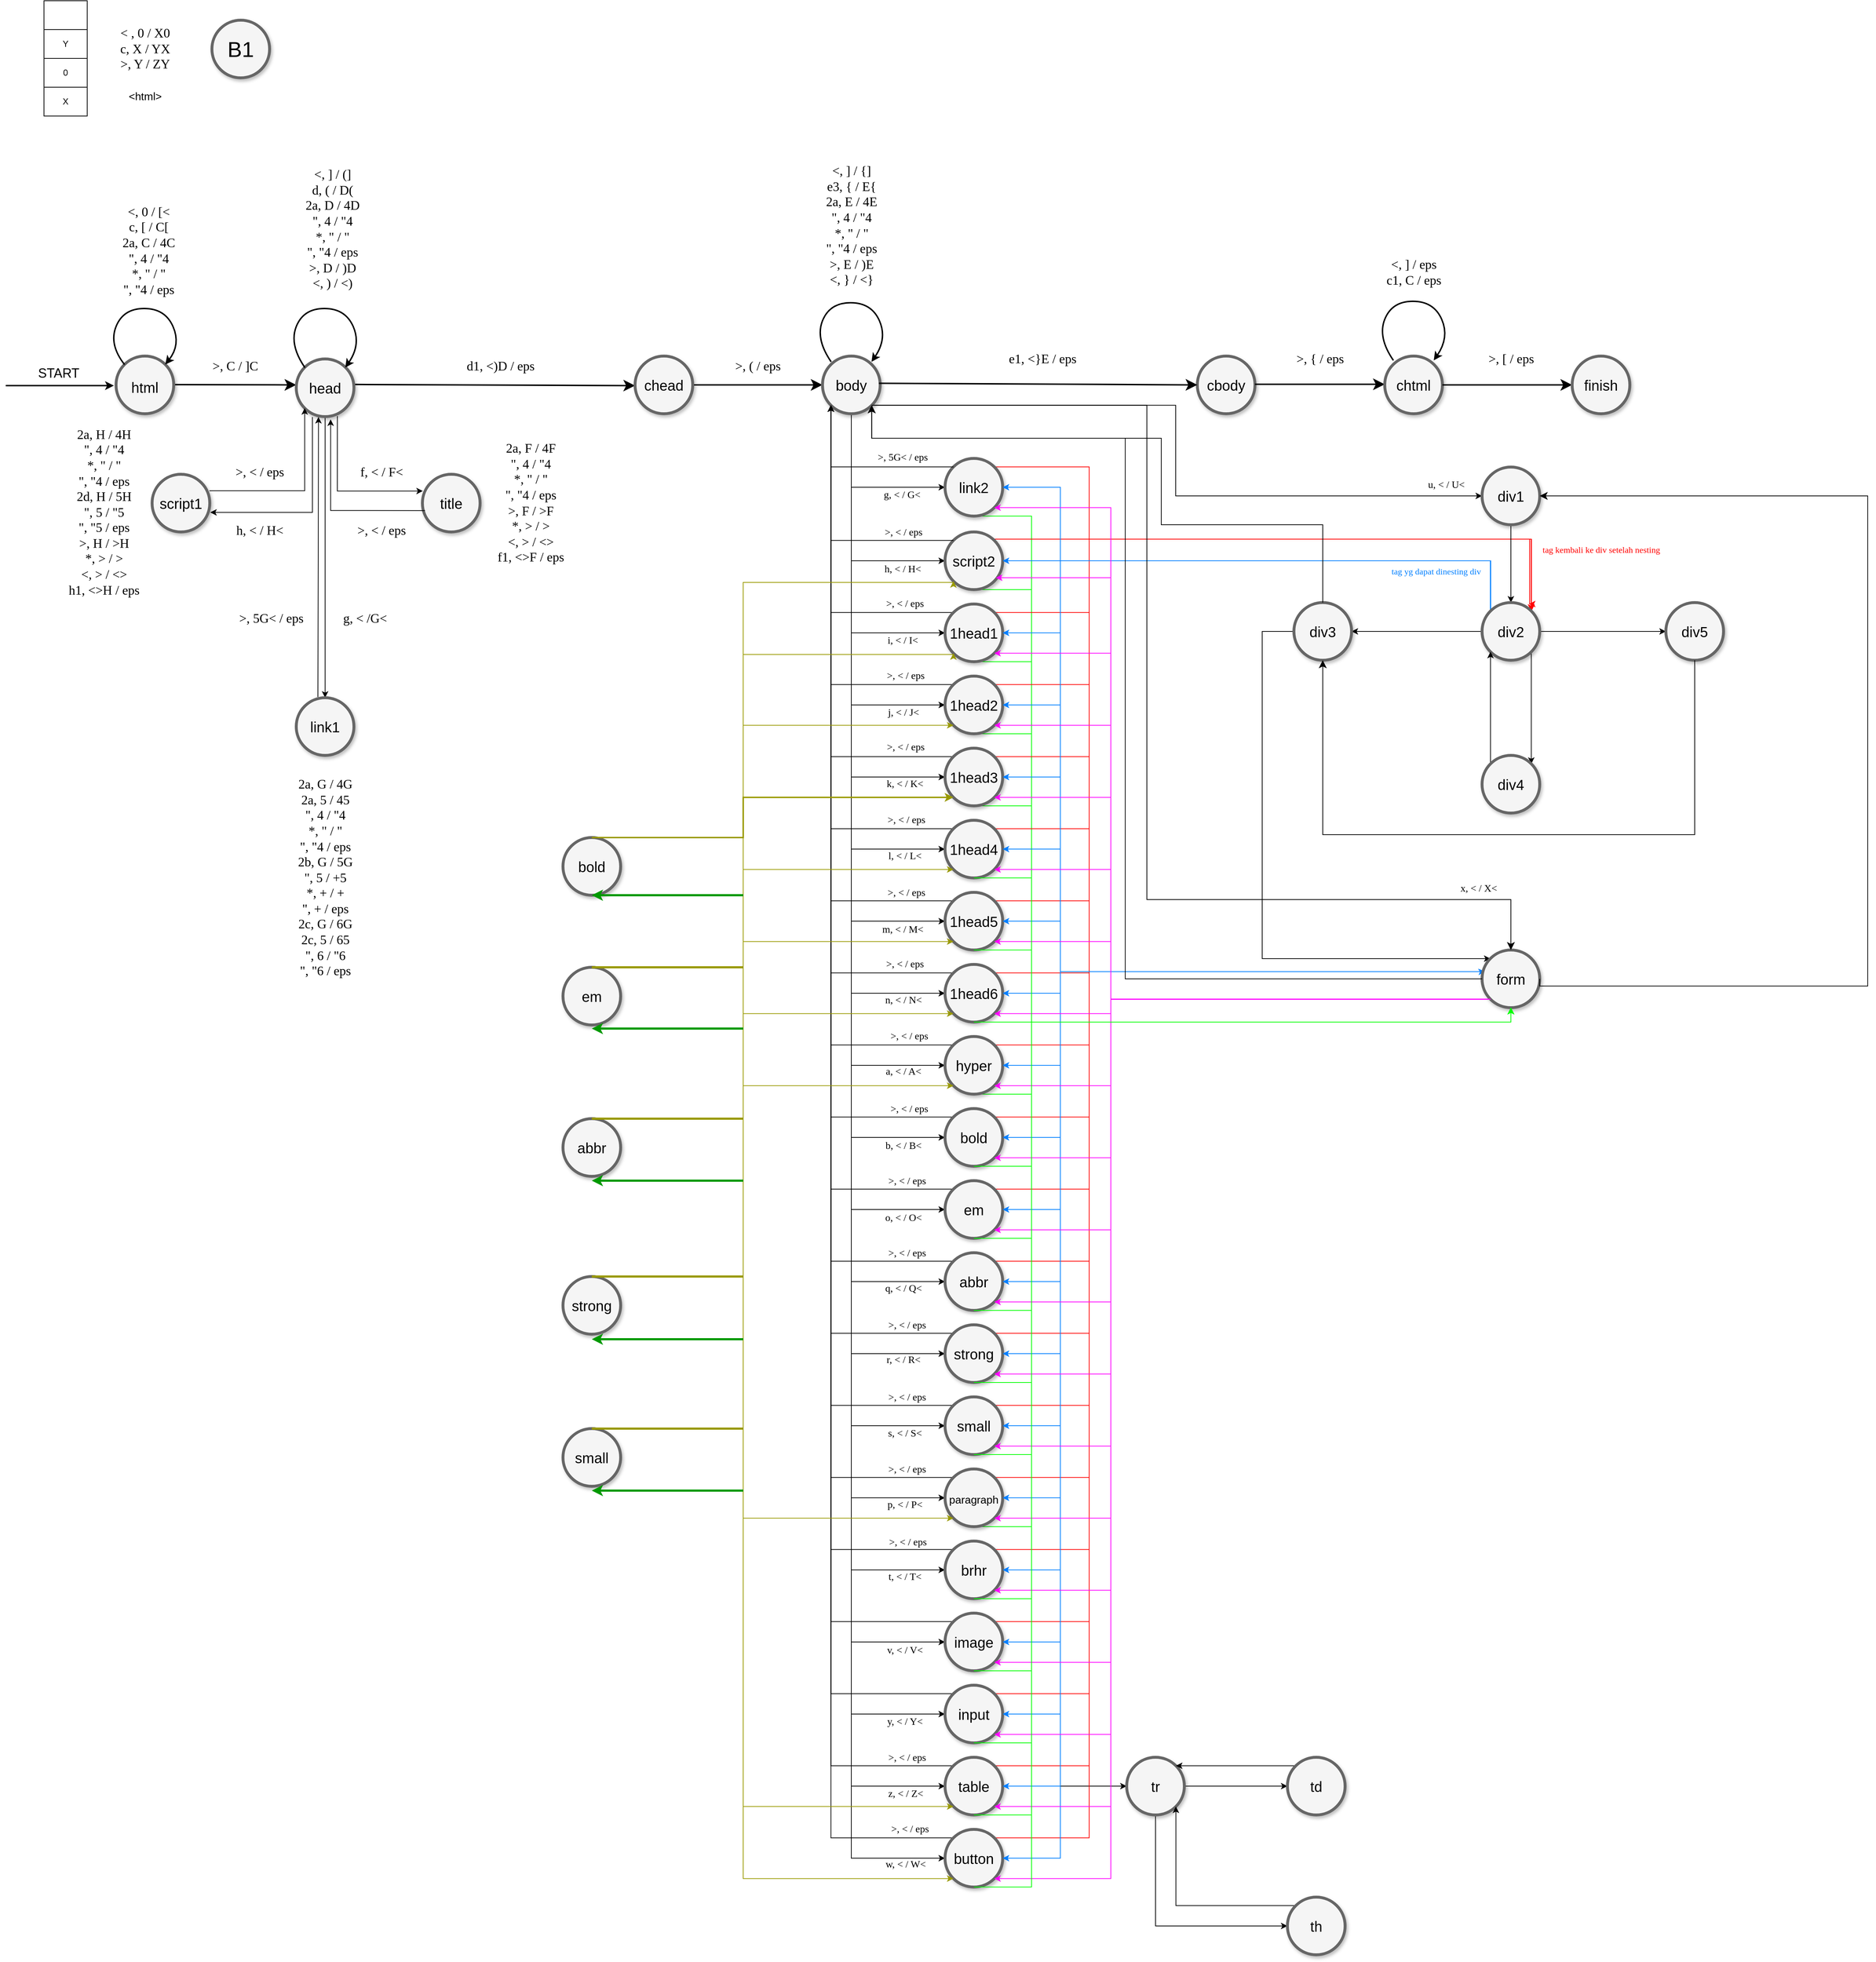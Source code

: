 <mxfile version="22.1.4" type="github">
  <diagram name="Page-1" id="ff44883e-f642-bcb2-894b-16b3d25a3f0b">
    <mxGraphModel dx="564" dy="455" grid="1" gridSize="10" guides="1" tooltips="1" connect="1" arrows="1" fold="1" page="1" pageScale="1.5" pageWidth="900" pageHeight="2000" background="none" math="0" shadow="0">
      <root>
        <mxCell id="0" style=";html=1;" />
        <mxCell id="1" style=";html=1;" parent="0" />
        <mxCell id="f0bcc99304e6f5a-9" style="edgeStyle=none;curved=1;html=1;startSize=10;endArrow=classic;endFill=1;endSize=10;strokeColor=#000000;strokeWidth=2;fontSize=12;" parent="1" edge="1">
          <mxGeometry relative="1" as="geometry">
            <mxPoint x="250" y="605.6" as="sourcePoint" />
            <mxPoint x="420" y="606" as="targetPoint" />
          </mxGeometry>
        </mxCell>
        <mxCell id="f0bcc99304e6f5a-1" value="&lt;span style=&quot;font-size: 20px;&quot;&gt;html&lt;/span&gt;" style="ellipse;whiteSpace=wrap;html=1;rounded=0;shadow=1;strokeColor=#666666;strokeWidth=4;fontSize=30;align=center;fillColor=#f5f5f5;" parent="1" vertex="1">
          <mxGeometry x="170" y="566" width="80" height="80" as="geometry" />
        </mxCell>
        <mxCell id="f0bcc99304e6f5a-10" style="edgeStyle=none;curved=1;html=1;startSize=10;endFill=1;endSize=10;strokeWidth=2;fontSize=12;entryX=0;entryY=0.5;entryDx=0;entryDy=0;exitX=1.019;exitY=0.43;exitDx=0;exitDy=0;exitPerimeter=0;" parent="1" edge="1">
          <mxGeometry relative="1" as="geometry">
            <mxPoint x="501.52" y="605.4" as="sourcePoint" />
            <mxPoint x="890" y="607" as="targetPoint" />
          </mxGeometry>
        </mxCell>
        <mxCell id="ICfFIEcw9xQcPdOvmu4Q-10" style="edgeStyle=orthogonalEdgeStyle;rounded=0;orthogonalLoop=1;jettySize=auto;html=1;exitX=0.713;exitY=0.99;exitDx=0;exitDy=0;entryX=0.008;entryY=0.29;entryDx=0;entryDy=0;entryPerimeter=0;exitPerimeter=0;" edge="1" parent="1" source="f0bcc99304e6f5a-2" target="ICfFIEcw9xQcPdOvmu4Q-9">
          <mxGeometry relative="1" as="geometry" />
        </mxCell>
        <mxCell id="ICfFIEcw9xQcPdOvmu4Q-19" style="edgeStyle=orthogonalEdgeStyle;rounded=0;orthogonalLoop=1;jettySize=auto;html=1;exitX=0.5;exitY=1;exitDx=0;exitDy=0;" edge="1" parent="1" source="f0bcc99304e6f5a-2" target="ICfFIEcw9xQcPdOvmu4Q-18">
          <mxGeometry relative="1" as="geometry" />
        </mxCell>
        <mxCell id="f0bcc99304e6f5a-2" value="head" style="ellipse;whiteSpace=wrap;html=1;rounded=0;shadow=1;strokeColor=#666666;strokeWidth=4;fontSize=20;align=center;fillColor=#f5f5f5;" parent="1" vertex="1">
          <mxGeometry x="420" y="570" width="80" height="80" as="geometry" />
        </mxCell>
        <mxCell id="f0bcc99304e6f5a-15" style="edgeStyle=none;curved=1;html=1;startSize=10;endFill=1;endSize=10;strokeWidth=2;fontSize=12;" parent="1" source="f0bcc99304e6f5a-4" target="f0bcc99304e6f5a-8" edge="1">
          <mxGeometry relative="1" as="geometry" />
        </mxCell>
        <mxCell id="f0bcc99304e6f5a-4" value="chead" style="ellipse;whiteSpace=wrap;html=1;rounded=0;shadow=1;strokeColor=#666666;strokeWidth=4;fontSize=20;align=center;fillColor=#f5f5f5;" parent="1" vertex="1">
          <mxGeometry x="890" y="566" width="80" height="80" as="geometry" />
        </mxCell>
        <mxCell id="ICfFIEcw9xQcPdOvmu4Q-40" style="edgeStyle=orthogonalEdgeStyle;rounded=0;orthogonalLoop=1;jettySize=auto;html=1;exitX=0.5;exitY=1;exitDx=0;exitDy=0;entryX=0;entryY=0.5;entryDx=0;entryDy=0;" edge="1" parent="1" source="f0bcc99304e6f5a-8" target="ICfFIEcw9xQcPdOvmu4Q-39">
          <mxGeometry relative="1" as="geometry" />
        </mxCell>
        <mxCell id="ICfFIEcw9xQcPdOvmu4Q-43" style="edgeStyle=orthogonalEdgeStyle;rounded=0;orthogonalLoop=1;jettySize=auto;html=1;exitX=0.5;exitY=1;exitDx=0;exitDy=0;entryX=0;entryY=0.5;entryDx=0;entryDy=0;" edge="1" parent="1" source="f0bcc99304e6f5a-8" target="ICfFIEcw9xQcPdOvmu4Q-42">
          <mxGeometry relative="1" as="geometry" />
        </mxCell>
        <mxCell id="ICfFIEcw9xQcPdOvmu4Q-46" style="edgeStyle=orthogonalEdgeStyle;rounded=0;orthogonalLoop=1;jettySize=auto;html=1;exitX=0.5;exitY=1;exitDx=0;exitDy=0;entryX=0;entryY=0.5;entryDx=0;entryDy=0;" edge="1" parent="1" source="f0bcc99304e6f5a-8" target="ICfFIEcw9xQcPdOvmu4Q-45">
          <mxGeometry relative="1" as="geometry" />
        </mxCell>
        <mxCell id="ICfFIEcw9xQcPdOvmu4Q-50" style="edgeStyle=orthogonalEdgeStyle;rounded=0;orthogonalLoop=1;jettySize=auto;html=1;exitX=0.5;exitY=1;exitDx=0;exitDy=0;entryX=0;entryY=0.5;entryDx=0;entryDy=0;" edge="1" parent="1" source="f0bcc99304e6f5a-8" target="ICfFIEcw9xQcPdOvmu4Q-48">
          <mxGeometry relative="1" as="geometry" />
        </mxCell>
        <mxCell id="ICfFIEcw9xQcPdOvmu4Q-52" style="edgeStyle=orthogonalEdgeStyle;rounded=0;orthogonalLoop=1;jettySize=auto;html=1;exitX=0.5;exitY=1;exitDx=0;exitDy=0;entryX=0;entryY=0.5;entryDx=0;entryDy=0;" edge="1" parent="1" source="f0bcc99304e6f5a-8" target="ICfFIEcw9xQcPdOvmu4Q-51">
          <mxGeometry relative="1" as="geometry" />
        </mxCell>
        <mxCell id="ICfFIEcw9xQcPdOvmu4Q-56" style="edgeStyle=orthogonalEdgeStyle;rounded=0;orthogonalLoop=1;jettySize=auto;html=1;exitX=0.5;exitY=1;exitDx=0;exitDy=0;entryX=0;entryY=0.5;entryDx=0;entryDy=0;" edge="1" parent="1" source="f0bcc99304e6f5a-8" target="ICfFIEcw9xQcPdOvmu4Q-54">
          <mxGeometry relative="1" as="geometry" />
        </mxCell>
        <mxCell id="ICfFIEcw9xQcPdOvmu4Q-59" style="edgeStyle=orthogonalEdgeStyle;rounded=0;orthogonalLoop=1;jettySize=auto;html=1;exitX=0.5;exitY=1;exitDx=0;exitDy=0;entryX=0;entryY=0.5;entryDx=0;entryDy=0;" edge="1" parent="1" source="f0bcc99304e6f5a-8" target="ICfFIEcw9xQcPdOvmu4Q-57">
          <mxGeometry relative="1" as="geometry" />
        </mxCell>
        <mxCell id="ICfFIEcw9xQcPdOvmu4Q-62" style="edgeStyle=orthogonalEdgeStyle;rounded=0;orthogonalLoop=1;jettySize=auto;html=1;exitX=0.5;exitY=1;exitDx=0;exitDy=0;entryX=0;entryY=0.5;entryDx=0;entryDy=0;" edge="1" parent="1" source="f0bcc99304e6f5a-8" target="ICfFIEcw9xQcPdOvmu4Q-60">
          <mxGeometry relative="1" as="geometry" />
        </mxCell>
        <mxCell id="ICfFIEcw9xQcPdOvmu4Q-65" style="edgeStyle=orthogonalEdgeStyle;rounded=0;orthogonalLoop=1;jettySize=auto;html=1;exitX=0.5;exitY=1;exitDx=0;exitDy=0;entryX=0;entryY=0.5;entryDx=0;entryDy=0;" edge="1" parent="1" source="f0bcc99304e6f5a-8" target="ICfFIEcw9xQcPdOvmu4Q-63">
          <mxGeometry relative="1" as="geometry" />
        </mxCell>
        <mxCell id="ICfFIEcw9xQcPdOvmu4Q-79" style="edgeStyle=orthogonalEdgeStyle;rounded=0;orthogonalLoop=1;jettySize=auto;html=1;exitX=0.5;exitY=1;exitDx=0;exitDy=0;entryX=0;entryY=0.5;entryDx=0;entryDy=0;" edge="1" parent="1" source="f0bcc99304e6f5a-8" target="ICfFIEcw9xQcPdOvmu4Q-66">
          <mxGeometry relative="1" as="geometry" />
        </mxCell>
        <mxCell id="ICfFIEcw9xQcPdOvmu4Q-82" style="edgeStyle=orthogonalEdgeStyle;rounded=0;orthogonalLoop=1;jettySize=auto;html=1;exitX=0.5;exitY=1;exitDx=0;exitDy=0;entryX=0;entryY=0.5;entryDx=0;entryDy=0;" edge="1" parent="1" source="f0bcc99304e6f5a-8" target="ICfFIEcw9xQcPdOvmu4Q-67">
          <mxGeometry relative="1" as="geometry" />
        </mxCell>
        <mxCell id="ICfFIEcw9xQcPdOvmu4Q-84" style="edgeStyle=orthogonalEdgeStyle;rounded=0;orthogonalLoop=1;jettySize=auto;html=1;exitX=0.5;exitY=1;exitDx=0;exitDy=0;entryX=0;entryY=0.5;entryDx=0;entryDy=0;" edge="1" parent="1" source="f0bcc99304e6f5a-8" target="ICfFIEcw9xQcPdOvmu4Q-68">
          <mxGeometry relative="1" as="geometry" />
        </mxCell>
        <mxCell id="ICfFIEcw9xQcPdOvmu4Q-86" style="edgeStyle=orthogonalEdgeStyle;rounded=0;orthogonalLoop=1;jettySize=auto;html=1;exitX=0.5;exitY=1;exitDx=0;exitDy=0;entryX=0;entryY=0.5;entryDx=0;entryDy=0;" edge="1" parent="1" source="f0bcc99304e6f5a-8" target="ICfFIEcw9xQcPdOvmu4Q-69">
          <mxGeometry relative="1" as="geometry" />
        </mxCell>
        <mxCell id="ICfFIEcw9xQcPdOvmu4Q-88" style="edgeStyle=orthogonalEdgeStyle;rounded=0;orthogonalLoop=1;jettySize=auto;html=1;exitX=0.5;exitY=1;exitDx=0;exitDy=0;entryX=0;entryY=0.5;entryDx=0;entryDy=0;" edge="1" parent="1" source="f0bcc99304e6f5a-8" target="ICfFIEcw9xQcPdOvmu4Q-70">
          <mxGeometry relative="1" as="geometry" />
        </mxCell>
        <mxCell id="ICfFIEcw9xQcPdOvmu4Q-90" style="edgeStyle=orthogonalEdgeStyle;rounded=0;orthogonalLoop=1;jettySize=auto;html=1;exitX=0.5;exitY=1;exitDx=0;exitDy=0;entryX=0;entryY=0.5;entryDx=0;entryDy=0;" edge="1" parent="1" source="f0bcc99304e6f5a-8" target="ICfFIEcw9xQcPdOvmu4Q-71">
          <mxGeometry relative="1" as="geometry" />
        </mxCell>
        <mxCell id="ICfFIEcw9xQcPdOvmu4Q-91" style="edgeStyle=orthogonalEdgeStyle;rounded=0;orthogonalLoop=1;jettySize=auto;html=1;exitX=0.5;exitY=1;exitDx=0;exitDy=0;entryX=0;entryY=0.5;entryDx=0;entryDy=0;" edge="1" parent="1" source="f0bcc99304e6f5a-8" target="ICfFIEcw9xQcPdOvmu4Q-72">
          <mxGeometry relative="1" as="geometry" />
        </mxCell>
        <mxCell id="ICfFIEcw9xQcPdOvmu4Q-92" style="edgeStyle=orthogonalEdgeStyle;rounded=0;orthogonalLoop=1;jettySize=auto;html=1;exitX=0.5;exitY=1;exitDx=0;exitDy=0;entryX=0;entryY=0.5;entryDx=0;entryDy=0;" edge="1" parent="1" source="f0bcc99304e6f5a-8" target="ICfFIEcw9xQcPdOvmu4Q-73">
          <mxGeometry relative="1" as="geometry" />
        </mxCell>
        <mxCell id="ICfFIEcw9xQcPdOvmu4Q-93" style="edgeStyle=orthogonalEdgeStyle;rounded=0;orthogonalLoop=1;jettySize=auto;html=1;exitX=0.5;exitY=1;exitDx=0;exitDy=0;entryX=0;entryY=0.5;entryDx=0;entryDy=0;" edge="1" parent="1" source="f0bcc99304e6f5a-8" target="ICfFIEcw9xQcPdOvmu4Q-74">
          <mxGeometry relative="1" as="geometry" />
        </mxCell>
        <mxCell id="ICfFIEcw9xQcPdOvmu4Q-94" style="edgeStyle=orthogonalEdgeStyle;rounded=0;orthogonalLoop=1;jettySize=auto;html=1;exitX=0.5;exitY=1;exitDx=0;exitDy=0;entryX=0;entryY=0.5;entryDx=0;entryDy=0;" edge="1" parent="1" source="f0bcc99304e6f5a-8" target="ICfFIEcw9xQcPdOvmu4Q-75">
          <mxGeometry relative="1" as="geometry" />
        </mxCell>
        <mxCell id="ICfFIEcw9xQcPdOvmu4Q-102" style="edgeStyle=orthogonalEdgeStyle;rounded=0;orthogonalLoop=1;jettySize=auto;html=1;exitX=0.5;exitY=1;exitDx=0;exitDy=0;entryX=0;entryY=0.5;entryDx=0;entryDy=0;" edge="1" parent="1" source="f0bcc99304e6f5a-8" target="ICfFIEcw9xQcPdOvmu4Q-100">
          <mxGeometry relative="1" as="geometry" />
        </mxCell>
        <mxCell id="ICfFIEcw9xQcPdOvmu4Q-111" style="edgeStyle=orthogonalEdgeStyle;rounded=0;orthogonalLoop=1;jettySize=auto;html=1;exitX=1;exitY=1;exitDx=0;exitDy=0;entryX=0;entryY=0.5;entryDx=0;entryDy=0;" edge="1" parent="1" source="f0bcc99304e6f5a-8" target="ICfFIEcw9xQcPdOvmu4Q-105">
          <mxGeometry relative="1" as="geometry">
            <Array as="points">
              <mxPoint x="1640" y="634" />
              <mxPoint x="1640" y="760" />
            </Array>
          </mxGeometry>
        </mxCell>
        <mxCell id="f0bcc99304e6f5a-8" value="body" style="ellipse;whiteSpace=wrap;html=1;rounded=0;shadow=1;strokeColor=#666666;strokeWidth=4;fontSize=20;align=center;fillColor=#f5f5f5;" parent="1" vertex="1">
          <mxGeometry x="1150" y="566" width="80" height="80" as="geometry" />
        </mxCell>
        <mxCell id="7lp6abT1Qti0XrOkf4eM-5" value="" style="endArrow=classic;html=1;rounded=0;strokeWidth=2;" parent="1" edge="1">
          <mxGeometry width="50" height="50" relative="1" as="geometry">
            <mxPoint x="17" y="607" as="sourcePoint" />
            <mxPoint x="167" y="607" as="targetPoint" />
          </mxGeometry>
        </mxCell>
        <mxCell id="7lp6abT1Qti0XrOkf4eM-7" value="START" style="text;html=1;align=center;verticalAlign=middle;resizable=0;points=[];autosize=1;strokeColor=none;fillColor=none;strokeWidth=6;perimeterSpacing=0;fontSize=18;" parent="1" vertex="1">
          <mxGeometry x="50" y="570" width="80" height="40" as="geometry" />
        </mxCell>
        <mxCell id="7lp6abT1Qti0XrOkf4eM-8" value="&amp;lt;html&amp;gt;" style="text;html=1;align=center;verticalAlign=middle;resizable=0;points=[];autosize=1;strokeColor=none;fillColor=none;fontSize=15;" parent="1" vertex="1">
          <mxGeometry x="175" y="190" width="70" height="30" as="geometry" />
        </mxCell>
        <mxCell id="7lp6abT1Qti0XrOkf4eM-11" value="" style="curved=1;endArrow=classic;html=1;rounded=0;exitX=0;exitY=0;exitDx=0;exitDy=0;entryX=1;entryY=0;entryDx=0;entryDy=0;strokeWidth=2;" parent="1" source="f0bcc99304e6f5a-1" target="f0bcc99304e6f5a-1" edge="1">
          <mxGeometry width="50" height="50" relative="1" as="geometry">
            <mxPoint x="170" y="570" as="sourcePoint" />
            <mxPoint x="260" y="560" as="targetPoint" />
            <Array as="points">
              <mxPoint x="160" y="550" />
              <mxPoint x="180" y="500" />
              <mxPoint x="238" y="500" />
              <mxPoint x="260" y="550" />
            </Array>
          </mxGeometry>
        </mxCell>
        <mxCell id="7lp6abT1Qti0XrOkf4eM-12" value="&amp;lt; , 0 / X0&lt;br style=&quot;font-size: 18px;&quot;&gt;c, X / YX&lt;br style=&quot;font-size: 18px;&quot;&gt;&amp;gt;, Y / ZY" style="text;html=1;align=center;verticalAlign=middle;resizable=0;points=[];autosize=1;strokeColor=none;fillColor=none;fontSize=18;strokeWidth=2;fontFamily=Times New Roman;" parent="1" vertex="1">
          <mxGeometry x="165" y="100" width="90" height="80" as="geometry" />
        </mxCell>
        <mxCell id="7lp6abT1Qti0XrOkf4eM-18" value="B1" style="ellipse;whiteSpace=wrap;html=1;rounded=0;shadow=1;strokeColor=#666666;strokeWidth=4;fontSize=30;align=center;fillColor=#f5f5f5;" parent="1" vertex="1">
          <mxGeometry x="303" y="100" width="80" height="80" as="geometry" />
        </mxCell>
        <mxCell id="7lp6abT1Qti0XrOkf4eM-21" value="cbody" style="ellipse;whiteSpace=wrap;html=1;rounded=0;shadow=1;strokeColor=#666666;strokeWidth=4;fontSize=20;align=center;fillColor=#f5f5f5;" parent="1" vertex="1">
          <mxGeometry x="1670" y="566" width="80" height="80" as="geometry" />
        </mxCell>
        <mxCell id="7lp6abT1Qti0XrOkf4eM-24" style="edgeStyle=none;curved=1;html=1;startSize=10;endFill=1;endSize=10;strokeWidth=2;fontSize=12;" parent="1" edge="1">
          <mxGeometry relative="1" as="geometry">
            <mxPoint x="1750" y="605.17" as="sourcePoint" />
            <mxPoint x="1930" y="605.17" as="targetPoint" />
          </mxGeometry>
        </mxCell>
        <mxCell id="7lp6abT1Qti0XrOkf4eM-25" value="chtml" style="ellipse;whiteSpace=wrap;html=1;rounded=0;shadow=1;strokeColor=#666666;strokeWidth=4;fontSize=20;align=center;fillColor=#f5f5f5;" parent="1" vertex="1">
          <mxGeometry x="1930" y="566" width="80" height="80" as="geometry" />
        </mxCell>
        <mxCell id="7lp6abT1Qti0XrOkf4eM-27" style="edgeStyle=none;curved=1;html=1;startSize=10;endFill=1;endSize=10;strokeWidth=2;fontSize=12;" parent="1" edge="1">
          <mxGeometry relative="1" as="geometry">
            <mxPoint x="2010" y="606" as="sourcePoint" />
            <mxPoint x="2190" y="606" as="targetPoint" />
          </mxGeometry>
        </mxCell>
        <mxCell id="7lp6abT1Qti0XrOkf4eM-28" value="finish" style="ellipse;whiteSpace=wrap;html=1;rounded=0;shadow=1;strokeColor=#666666;strokeWidth=4;fontSize=20;align=center;fillColor=#f5f5f5;" parent="1" vertex="1">
          <mxGeometry x="2190" y="566" width="80" height="80" as="geometry" />
        </mxCell>
        <mxCell id="7lp6abT1Qti0XrOkf4eM-30" value="" style="curved=1;endArrow=classic;html=1;rounded=0;exitX=0;exitY=0;exitDx=0;exitDy=0;entryX=1;entryY=0;entryDx=0;entryDy=0;strokeWidth=2;" parent="1" edge="1">
          <mxGeometry width="50" height="50" relative="1" as="geometry">
            <mxPoint x="1942" y="572" as="sourcePoint" />
            <mxPoint x="1998" y="572" as="targetPoint" />
            <Array as="points">
              <mxPoint x="1920" y="540" />
              <mxPoint x="1940" y="490" />
              <mxPoint x="1998" y="490" />
              <mxPoint x="2020" y="540" />
            </Array>
          </mxGeometry>
        </mxCell>
        <mxCell id="7lp6abT1Qti0XrOkf4eM-33" value="" style="curved=1;endArrow=classic;html=1;rounded=0;exitX=0;exitY=0;exitDx=0;exitDy=0;entryX=1;entryY=0;entryDx=0;entryDy=0;strokeWidth=2;" parent="1" edge="1">
          <mxGeometry width="50" height="50" relative="1" as="geometry">
            <mxPoint x="432" y="582" as="sourcePoint" />
            <mxPoint x="488" y="582" as="targetPoint" />
            <Array as="points">
              <mxPoint x="410" y="550" />
              <mxPoint x="430" y="500" />
              <mxPoint x="488" y="500" />
              <mxPoint x="510" y="550" />
            </Array>
          </mxGeometry>
        </mxCell>
        <mxCell id="7lp6abT1Qti0XrOkf4eM-36" value="" style="curved=1;endArrow=classic;html=1;rounded=0;exitX=0;exitY=0;exitDx=0;exitDy=0;entryX=1;entryY=0;entryDx=0;entryDy=0;strokeWidth=2;" parent="1" edge="1">
          <mxGeometry width="50" height="50" relative="1" as="geometry">
            <mxPoint x="1162" y="574" as="sourcePoint" />
            <mxPoint x="1218" y="574" as="targetPoint" />
            <Array as="points">
              <mxPoint x="1140" y="542" />
              <mxPoint x="1160" y="492" />
              <mxPoint x="1218" y="492" />
              <mxPoint x="1240" y="542" />
            </Array>
          </mxGeometry>
        </mxCell>
        <mxCell id="7lp6abT1Qti0XrOkf4eM-41" value="" style="shape=table;startSize=0;container=1;collapsible=0;childLayout=tableLayout;" parent="1" vertex="1">
          <mxGeometry x="70" y="73" width="60" height="160" as="geometry" />
        </mxCell>
        <mxCell id="7lp6abT1Qti0XrOkf4eM-42" value="" style="shape=tableRow;horizontal=0;startSize=0;swimlaneHead=0;swimlaneBody=0;strokeColor=inherit;top=0;left=0;bottom=0;right=0;collapsible=0;dropTarget=0;fillColor=none;points=[[0,0.5],[1,0.5]];portConstraint=eastwest;" parent="7lp6abT1Qti0XrOkf4eM-41" vertex="1">
          <mxGeometry width="60" height="40" as="geometry" />
        </mxCell>
        <mxCell id="7lp6abT1Qti0XrOkf4eM-43" value="" style="shape=partialRectangle;html=1;whiteSpace=wrap;connectable=0;strokeColor=inherit;overflow=hidden;fillColor=none;top=0;left=0;bottom=0;right=0;pointerEvents=1;" parent="7lp6abT1Qti0XrOkf4eM-42" vertex="1">
          <mxGeometry width="60" height="40" as="geometry">
            <mxRectangle width="60" height="40" as="alternateBounds" />
          </mxGeometry>
        </mxCell>
        <mxCell id="7lp6abT1Qti0XrOkf4eM-44" value="" style="shape=tableRow;horizontal=0;startSize=0;swimlaneHead=0;swimlaneBody=0;strokeColor=inherit;top=0;left=0;bottom=0;right=0;collapsible=0;dropTarget=0;fillColor=none;points=[[0,0.5],[1,0.5]];portConstraint=eastwest;" parent="7lp6abT1Qti0XrOkf4eM-41" vertex="1">
          <mxGeometry y="40" width="60" height="40" as="geometry" />
        </mxCell>
        <mxCell id="7lp6abT1Qti0XrOkf4eM-45" value="Y" style="shape=partialRectangle;html=1;whiteSpace=wrap;connectable=0;strokeColor=inherit;overflow=hidden;fillColor=none;top=0;left=0;bottom=0;right=0;pointerEvents=1;" parent="7lp6abT1Qti0XrOkf4eM-44" vertex="1">
          <mxGeometry width="60" height="40" as="geometry">
            <mxRectangle width="60" height="40" as="alternateBounds" />
          </mxGeometry>
        </mxCell>
        <mxCell id="7lp6abT1Qti0XrOkf4eM-48" value="" style="shape=tableRow;horizontal=0;startSize=0;swimlaneHead=0;swimlaneBody=0;strokeColor=inherit;top=0;left=0;bottom=0;right=0;collapsible=0;dropTarget=0;fillColor=none;points=[[0,0.5],[1,0.5]];portConstraint=eastwest;" parent="7lp6abT1Qti0XrOkf4eM-41" vertex="1">
          <mxGeometry y="80" width="60" height="40" as="geometry" />
        </mxCell>
        <mxCell id="7lp6abT1Qti0XrOkf4eM-49" value="0" style="shape=partialRectangle;html=1;whiteSpace=wrap;connectable=0;strokeColor=inherit;overflow=hidden;fillColor=none;top=0;left=0;bottom=0;right=0;pointerEvents=1;" parent="7lp6abT1Qti0XrOkf4eM-48" vertex="1">
          <mxGeometry width="60" height="40" as="geometry">
            <mxRectangle width="60" height="40" as="alternateBounds" />
          </mxGeometry>
        </mxCell>
        <mxCell id="7lp6abT1Qti0XrOkf4eM-46" value="" style="shape=tableRow;horizontal=0;startSize=0;swimlaneHead=0;swimlaneBody=0;strokeColor=inherit;top=0;left=0;bottom=0;right=0;collapsible=0;dropTarget=0;fillColor=none;points=[[0,0.5],[1,0.5]];portConstraint=eastwest;" parent="7lp6abT1Qti0XrOkf4eM-41" vertex="1">
          <mxGeometry y="120" width="60" height="40" as="geometry" />
        </mxCell>
        <mxCell id="7lp6abT1Qti0XrOkf4eM-47" value="X" style="shape=partialRectangle;html=1;whiteSpace=wrap;connectable=0;strokeColor=inherit;overflow=hidden;fillColor=none;top=0;left=0;bottom=0;right=0;pointerEvents=1;" parent="7lp6abT1Qti0XrOkf4eM-46" vertex="1">
          <mxGeometry width="60" height="40" as="geometry">
            <mxRectangle width="60" height="40" as="alternateBounds" />
          </mxGeometry>
        </mxCell>
        <mxCell id="DuIOPw22OonsieKhJ5DC-14" style="edgeStyle=none;curved=1;html=1;startSize=10;endFill=1;endSize=10;strokeWidth=2;fontSize=12;entryX=0;entryY=0.5;entryDx=0;entryDy=0;exitX=0.965;exitY=0.359;exitDx=0;exitDy=0;exitPerimeter=0;" parent="1" target="7lp6abT1Qti0XrOkf4eM-21" edge="1">
          <mxGeometry relative="1" as="geometry">
            <mxPoint x="1228.2" y="603.72" as="sourcePoint" />
            <mxPoint x="1410.76" y="605.04" as="targetPoint" />
          </mxGeometry>
        </mxCell>
        <mxCell id="ICfFIEcw9xQcPdOvmu4Q-4" value="&lt;p style=&quot;line-height: 120%;&quot;&gt;&amp;lt;, 0 / [&amp;lt;&lt;br&gt;c, [ / C[&lt;br&gt;2a, C / 4C&lt;br&gt;&quot;, 4 / &quot;4&lt;br&gt;*, &quot; / &quot;&lt;br&gt;&quot;, &quot;4 / eps&lt;/p&gt;" style="text;html=1;align=center;verticalAlign=middle;resizable=0;points=[];autosize=1;strokeColor=none;fillColor=none;fontSize=18;strokeWidth=8;fontFamily=Times New Roman;" vertex="1" parent="1">
          <mxGeometry x="165" y="330" width="100" height="180" as="geometry" />
        </mxCell>
        <mxCell id="ICfFIEcw9xQcPdOvmu4Q-5" value="&amp;gt;, C / ]C" style="text;html=1;align=center;verticalAlign=middle;resizable=0;points=[];autosize=1;strokeColor=none;fillColor=none;fontSize=18;strokeWidth=2;fontFamily=Times New Roman;" vertex="1" parent="1">
          <mxGeometry x="290" y="560" width="90" height="40" as="geometry" />
        </mxCell>
        <mxCell id="ICfFIEcw9xQcPdOvmu4Q-8" value="&lt;font style=&quot;font-size: 18px;&quot;&gt;&amp;lt;, ] / (]&lt;/font&gt;&lt;br style=&quot;border-color: var(--border-color); padding: 0px; margin: 0px; font-size: 18px;&quot;&gt;&lt;span style=&quot;font-size: 18px;&quot;&gt;d, ( / D(&lt;/span&gt;&lt;br style=&quot;border-color: var(--border-color); padding: 0px; margin: 0px; font-size: 18px;&quot;&gt;&lt;span style=&quot;font-size: 18px;&quot;&gt;2a, D / 4D&lt;/span&gt;&lt;br style=&quot;border-color: var(--border-color); padding: 0px; margin: 0px; font-size: 18px;&quot;&gt;&lt;span style=&quot;font-size: 18px;&quot;&gt;&quot;, 4 / &quot;4&lt;/span&gt;&lt;br style=&quot;border-color: var(--border-color); padding: 0px; margin: 0px; font-size: 18px;&quot;&gt;&lt;span style=&quot;font-size: 18px;&quot;&gt;*, &quot; / &quot;&lt;/span&gt;&lt;br style=&quot;border-color: var(--border-color); padding: 0px; margin: 0px; font-size: 18px;&quot;&gt;&lt;span style=&quot;font-size: 18px;&quot;&gt;&quot;, &quot;4 / eps&lt;/span&gt;&lt;br style=&quot;border-color: var(--border-color); padding: 0px; margin: 0px; font-size: 18px;&quot;&gt;&lt;span style=&quot;font-size: 18px;&quot;&gt;&amp;gt;, D / )D&lt;/span&gt;&lt;br style=&quot;border-color: var(--border-color); padding: 0px; margin: 0px; font-size: 18px;&quot;&gt;&lt;span style=&quot;font-size: 18px;&quot;&gt;&amp;lt;, ) / &amp;lt;)&lt;/span&gt;" style="text;html=1;align=center;verticalAlign=middle;resizable=0;points=[];autosize=1;strokeColor=none;fillColor=none;fontFamily=Times New Roman;" vertex="1" parent="1">
          <mxGeometry x="420" y="295" width="100" height="190" as="geometry" />
        </mxCell>
        <mxCell id="ICfFIEcw9xQcPdOvmu4Q-9" value="title" style="ellipse;whiteSpace=wrap;html=1;rounded=0;shadow=1;strokeColor=#666666;strokeWidth=4;fontSize=20;align=center;fillColor=#f5f5f5;" vertex="1" parent="1">
          <mxGeometry x="595" y="730" width="80" height="80" as="geometry" />
        </mxCell>
        <mxCell id="ICfFIEcw9xQcPdOvmu4Q-11" value="&lt;span style=&quot;font-size: 18px;&quot;&gt;2a, F / 4F&lt;/span&gt;&lt;br style=&quot;border-color: var(--border-color); padding: 0px; margin: 0px; font-size: 18px;&quot;&gt;&lt;span style=&quot;font-size: 18px;&quot;&gt;&quot;, 4 / &quot;4&lt;/span&gt;&lt;br style=&quot;border-color: var(--border-color); padding: 0px; margin: 0px; font-size: 18px;&quot;&gt;&lt;span style=&quot;font-size: 18px;&quot;&gt;*, &quot; / &quot;&lt;/span&gt;&lt;br style=&quot;border-color: var(--border-color); padding: 0px; margin: 0px; font-size: 18px;&quot;&gt;&lt;span style=&quot;font-size: 18px;&quot;&gt;&quot;, &quot;4 / eps&lt;/span&gt;&lt;br style=&quot;border-color: var(--border-color); padding: 0px; margin: 0px; font-size: 18px;&quot;&gt;&lt;span style=&quot;font-size: 18px;&quot;&gt;&amp;gt;, F / &amp;gt;F&lt;br&gt;&lt;/span&gt;&lt;font style=&quot;font-size: 18px;&quot;&gt;*, &amp;gt; / &amp;gt;&lt;/font&gt;&lt;br style=&quot;border-color: var(--border-color); padding: 0px; margin: 0px; font-size: 18px;&quot;&gt;&lt;span style=&quot;font-size: 18px;&quot;&gt;&amp;lt;, &amp;gt; / &amp;lt;&amp;gt;&lt;br&gt;f1, &amp;lt;&amp;gt;F / eps&lt;br&gt;&lt;/span&gt;" style="text;html=1;align=center;verticalAlign=middle;resizable=0;points=[];autosize=1;strokeColor=none;fillColor=none;fontFamily=Times New Roman;" vertex="1" parent="1">
          <mxGeometry x="685" y="675" width="120" height="190" as="geometry" />
        </mxCell>
        <mxCell id="ICfFIEcw9xQcPdOvmu4Q-12" value="f, &amp;lt; / F&amp;lt;" style="text;html=1;align=center;verticalAlign=middle;resizable=0;points=[];autosize=1;strokeColor=none;fillColor=none;fontSize=18;strokeWidth=2;fontFamily=Times New Roman;" vertex="1" parent="1">
          <mxGeometry x="498" y="707" width="80" height="40" as="geometry" />
        </mxCell>
        <mxCell id="ICfFIEcw9xQcPdOvmu4Q-16" style="edgeStyle=orthogonalEdgeStyle;rounded=0;orthogonalLoop=1;jettySize=auto;html=1;entryX=0.596;entryY=1.048;entryDx=0;entryDy=0;entryPerimeter=0;exitX=0.045;exitY=0.629;exitDx=0;exitDy=0;exitPerimeter=0;" edge="1" parent="1" source="ICfFIEcw9xQcPdOvmu4Q-9" target="f0bcc99304e6f5a-2">
          <mxGeometry relative="1" as="geometry">
            <mxPoint x="590" y="780" as="sourcePoint" />
          </mxGeometry>
        </mxCell>
        <mxCell id="ICfFIEcw9xQcPdOvmu4Q-17" value="&amp;gt;, &amp;lt; / eps" style="text;html=1;align=center;verticalAlign=middle;resizable=0;points=[];autosize=1;strokeColor=none;fillColor=none;fontSize=18;strokeWidth=2;fontFamily=Times New Roman;" vertex="1" parent="1">
          <mxGeometry x="493" y="788" width="90" height="40" as="geometry" />
        </mxCell>
        <mxCell id="ICfFIEcw9xQcPdOvmu4Q-18" value="link1" style="ellipse;whiteSpace=wrap;html=1;rounded=0;shadow=1;strokeColor=#666666;strokeWidth=4;fontSize=20;align=center;fillColor=#f5f5f5;" vertex="1" parent="1">
          <mxGeometry x="420" y="1040" width="80" height="80" as="geometry" />
        </mxCell>
        <mxCell id="ICfFIEcw9xQcPdOvmu4Q-20" style="edgeStyle=orthogonalEdgeStyle;rounded=0;orthogonalLoop=1;jettySize=auto;html=1;entryX=0.385;entryY=1.006;entryDx=0;entryDy=0;entryPerimeter=0;" edge="1" parent="1" target="f0bcc99304e6f5a-2">
          <mxGeometry relative="1" as="geometry">
            <mxPoint x="450" y="1039" as="sourcePoint" />
          </mxGeometry>
        </mxCell>
        <mxCell id="ICfFIEcw9xQcPdOvmu4Q-22" value="g, &amp;lt; /G&amp;lt;" style="text;html=1;align=center;verticalAlign=middle;resizable=0;points=[];autosize=1;strokeColor=none;fillColor=none;fontSize=18;strokeWidth=2;fontFamily=Times New Roman;" vertex="1" parent="1">
          <mxGeometry x="475" y="910" width="80" height="40" as="geometry" />
        </mxCell>
        <mxCell id="ICfFIEcw9xQcPdOvmu4Q-23" value="&lt;span style=&quot;font-size: 18px;&quot;&gt;2a, G / 4G&lt;br&gt;&lt;/span&gt;&lt;font style=&quot;font-size: 18px;&quot;&gt;2a, 5 / 45&lt;/font&gt;&lt;br style=&quot;border-color: var(--border-color); padding: 0px; margin: 0px; font-size: 18px;&quot;&gt;&lt;span style=&quot;font-size: 18px;&quot;&gt;&quot;, 4 / &quot;4&lt;/span&gt;&lt;br style=&quot;border-color: var(--border-color); padding: 0px; margin: 0px; font-size: 18px;&quot;&gt;&lt;span style=&quot;font-size: 18px;&quot;&gt;*, &quot; / &quot;&lt;/span&gt;&lt;br style=&quot;border-color: var(--border-color); padding: 0px; margin: 0px; font-size: 18px;&quot;&gt;&lt;span style=&quot;font-size: 18px;&quot;&gt;&quot;, &quot;4 / eps&lt;br&gt;&lt;/span&gt;&lt;font style=&quot;font-size: 18px;&quot;&gt;2b, G / 5G&lt;br&gt;&quot;, 5 / +5&lt;br&gt;*, + / +&lt;br&gt;&quot;, + / eps&lt;br&gt;2c, G / 6G&lt;br&gt;2c, 5 / 65&lt;br&gt;&quot;, 6 / &quot;6&lt;br&gt;&quot;, &quot;6 / eps&lt;/font&gt;&lt;span style=&quot;font-size: 18px;&quot;&gt;&lt;br&gt;&lt;/span&gt;" style="text;html=1;align=center;verticalAlign=middle;resizable=0;points=[];autosize=1;strokeColor=none;fillColor=none;fontFamily=Times New Roman;" vertex="1" parent="1">
          <mxGeometry x="410" y="1145" width="100" height="290" as="geometry" />
        </mxCell>
        <mxCell id="ICfFIEcw9xQcPdOvmu4Q-24" value="&amp;gt;, 5G&amp;lt; / eps" style="text;html=1;align=center;verticalAlign=middle;resizable=0;points=[];autosize=1;strokeColor=none;fillColor=none;fontSize=18;strokeWidth=2;fontFamily=Times New Roman;" vertex="1" parent="1">
          <mxGeometry x="330" y="910" width="110" height="40" as="geometry" />
        </mxCell>
        <mxCell id="ICfFIEcw9xQcPdOvmu4Q-26" style="edgeStyle=orthogonalEdgeStyle;rounded=0;orthogonalLoop=1;jettySize=auto;html=1;entryX=0;entryY=1;entryDx=0;entryDy=0;exitX=0.994;exitY=0.286;exitDx=0;exitDy=0;exitPerimeter=0;" edge="1" parent="1" source="ICfFIEcw9xQcPdOvmu4Q-25" target="f0bcc99304e6f5a-2">
          <mxGeometry relative="1" as="geometry" />
        </mxCell>
        <mxCell id="ICfFIEcw9xQcPdOvmu4Q-25" value="script1" style="ellipse;whiteSpace=wrap;html=1;rounded=0;shadow=1;strokeColor=#666666;strokeWidth=4;fontSize=20;align=center;fillColor=#f5f5f5;" vertex="1" parent="1">
          <mxGeometry x="220" y="730" width="80" height="80" as="geometry" />
        </mxCell>
        <mxCell id="ICfFIEcw9xQcPdOvmu4Q-27" style="edgeStyle=orthogonalEdgeStyle;rounded=0;orthogonalLoop=1;jettySize=auto;html=1;entryX=1.008;entryY=0.661;entryDx=0;entryDy=0;entryPerimeter=0;exitX=0.28;exitY=1.008;exitDx=0;exitDy=0;exitPerimeter=0;" edge="1" parent="1" source="f0bcc99304e6f5a-2" target="ICfFIEcw9xQcPdOvmu4Q-25">
          <mxGeometry relative="1" as="geometry" />
        </mxCell>
        <mxCell id="ICfFIEcw9xQcPdOvmu4Q-28" value="h, &amp;lt; / H&amp;lt;" style="text;html=1;align=center;verticalAlign=middle;resizable=0;points=[];autosize=1;strokeColor=none;fillColor=none;fontSize=18;strokeWidth=2;fontFamily=Times New Roman;" vertex="1" parent="1">
          <mxGeometry x="324" y="788" width="90" height="40" as="geometry" />
        </mxCell>
        <mxCell id="ICfFIEcw9xQcPdOvmu4Q-29" value="&lt;span style=&quot;font-size: 18px;&quot;&gt;2a, H / 4H&lt;/span&gt;&lt;br style=&quot;border-color: var(--border-color); padding: 0px; margin: 0px; font-size: 18px;&quot;&gt;&lt;span style=&quot;font-size: 18px;&quot;&gt;&quot;, 4 / &quot;4&lt;/span&gt;&lt;br style=&quot;border-color: var(--border-color); padding: 0px; margin: 0px; font-size: 18px;&quot;&gt;&lt;span style=&quot;font-size: 18px;&quot;&gt;*, &quot; / &quot;&lt;/span&gt;&lt;br style=&quot;border-color: var(--border-color); padding: 0px; margin: 0px; font-size: 18px;&quot;&gt;&lt;span style=&quot;font-size: 18px;&quot;&gt;&quot;, &quot;4 / eps&lt;br&gt;&lt;/span&gt;&lt;font style=&quot;font-size: 18px;&quot;&gt;2d, H / 5H&lt;br&gt;&quot;, 5 / &quot;5&lt;br&gt;&quot;, &quot;5 / eps&lt;/font&gt;&lt;br style=&quot;border-color: var(--border-color); padding: 0px; margin: 0px; font-size: 18px;&quot;&gt;&lt;span style=&quot;font-size: 18px;&quot;&gt;&amp;gt;, H / &amp;gt;H&lt;br&gt;&lt;/span&gt;&lt;font style=&quot;font-size: 18px;&quot;&gt;*, &amp;gt; / &amp;gt;&lt;/font&gt;&lt;br style=&quot;border-color: var(--border-color); padding: 0px; margin: 0px; font-size: 18px;&quot;&gt;&lt;span style=&quot;font-size: 18px;&quot;&gt;&amp;lt;, &amp;gt; / &amp;lt;&amp;gt;&lt;br&gt;h1, &amp;lt;&amp;gt;H / eps&lt;br&gt;&lt;/span&gt;" style="text;html=1;align=center;verticalAlign=middle;resizable=0;points=[];autosize=1;strokeColor=none;fillColor=none;fontFamily=Times New Roman;" vertex="1" parent="1">
          <mxGeometry x="93" y="658" width="120" height="250" as="geometry" />
        </mxCell>
        <mxCell id="ICfFIEcw9xQcPdOvmu4Q-30" value="&amp;gt;, &amp;lt; / eps" style="text;html=1;align=center;verticalAlign=middle;resizable=0;points=[];autosize=1;strokeColor=none;fillColor=none;fontSize=18;strokeWidth=2;fontFamily=Times New Roman;" vertex="1" parent="1">
          <mxGeometry x="324" y="707" width="90" height="40" as="geometry" />
        </mxCell>
        <mxCell id="ICfFIEcw9xQcPdOvmu4Q-31" value="d1, &amp;lt;)D / eps" style="text;html=1;align=center;verticalAlign=middle;resizable=0;points=[];autosize=1;strokeColor=none;fillColor=none;fontSize=18;strokeWidth=2;fontFamily=Times New Roman;" vertex="1" parent="1">
          <mxGeometry x="643" y="560" width="120" height="40" as="geometry" />
        </mxCell>
        <mxCell id="ICfFIEcw9xQcPdOvmu4Q-32" value="&amp;gt;, ( / eps" style="text;html=1;align=center;verticalAlign=middle;resizable=0;points=[];autosize=1;strokeColor=none;fillColor=none;fontSize=18;strokeWidth=2;fontFamily=Times New Roman;" vertex="1" parent="1">
          <mxGeometry x="1015" y="560" width="90" height="40" as="geometry" />
        </mxCell>
        <mxCell id="ICfFIEcw9xQcPdOvmu4Q-33" value="&lt;font style=&quot;font-size: 18px;&quot;&gt;&amp;lt;, ] / {]&lt;/font&gt;&lt;br style=&quot;border-color: var(--border-color); padding: 0px; margin: 0px; font-size: 18px;&quot;&gt;&lt;span style=&quot;font-size: 18px;&quot;&gt;e3, { / E{&lt;/span&gt;&lt;br style=&quot;border-color: var(--border-color); padding: 0px; margin: 0px; font-size: 18px;&quot;&gt;&lt;span style=&quot;font-size: 18px;&quot;&gt;2a, E / 4E&lt;/span&gt;&lt;br style=&quot;border-color: var(--border-color); padding: 0px; margin: 0px; font-size: 18px;&quot;&gt;&lt;span style=&quot;font-size: 18px;&quot;&gt;&quot;, 4 / &quot;4&lt;/span&gt;&lt;br style=&quot;border-color: var(--border-color); padding: 0px; margin: 0px; font-size: 18px;&quot;&gt;&lt;span style=&quot;font-size: 18px;&quot;&gt;*, &quot; / &quot;&lt;/span&gt;&lt;br style=&quot;border-color: var(--border-color); padding: 0px; margin: 0px; font-size: 18px;&quot;&gt;&lt;span style=&quot;font-size: 18px;&quot;&gt;&quot;, &quot;4 / eps&lt;/span&gt;&lt;br style=&quot;border-color: var(--border-color); padding: 0px; margin: 0px; font-size: 18px;&quot;&gt;&lt;span style=&quot;font-size: 18px;&quot;&gt;&amp;gt;, E / )E&lt;/span&gt;&lt;br style=&quot;border-color: var(--border-color); padding: 0px; margin: 0px; font-size: 18px;&quot;&gt;&lt;span style=&quot;font-size: 18px;&quot;&gt;&amp;lt;, } / &amp;lt;}&lt;/span&gt;" style="text;html=1;align=center;verticalAlign=middle;resizable=0;points=[];autosize=1;strokeColor=none;fillColor=none;fontFamily=Times New Roman;" vertex="1" parent="1">
          <mxGeometry x="1145" y="290" width="90" height="190" as="geometry" />
        </mxCell>
        <mxCell id="ICfFIEcw9xQcPdOvmu4Q-34" value="e1, &amp;lt;}E / eps" style="text;html=1;align=center;verticalAlign=middle;resizable=0;points=[];autosize=1;strokeColor=none;fillColor=none;fontSize=18;strokeWidth=2;fontFamily=Times New Roman;" vertex="1" parent="1">
          <mxGeometry x="1395" y="550" width="120" height="40" as="geometry" />
        </mxCell>
        <mxCell id="ICfFIEcw9xQcPdOvmu4Q-35" value="&amp;gt;, { / eps" style="text;html=1;align=center;verticalAlign=middle;resizable=0;points=[];autosize=1;strokeColor=none;fillColor=none;fontSize=18;strokeWidth=2;fontFamily=Times New Roman;" vertex="1" parent="1">
          <mxGeometry x="1795" y="550" width="90" height="40" as="geometry" />
        </mxCell>
        <mxCell id="ICfFIEcw9xQcPdOvmu4Q-37" value="&lt;font style=&quot;font-size: 18px;&quot;&gt;&amp;lt;, ] / eps&lt;/font&gt;&lt;br style=&quot;border-color: var(--border-color); padding: 0px; margin: 0px; font-size: 18px;&quot;&gt;&lt;span style=&quot;font-size: 18px;&quot;&gt;c1, C / eps&lt;/span&gt;&lt;br style=&quot;border-color: var(--border-color); padding: 0px; margin: 0px; font-size: 18px;&quot;&gt;" style="text;html=1;align=center;verticalAlign=middle;resizable=0;points=[];autosize=1;strokeColor=none;fillColor=none;fontFamily=Times New Roman;" vertex="1" parent="1">
          <mxGeometry x="1920" y="420" width="100" height="60" as="geometry" />
        </mxCell>
        <mxCell id="ICfFIEcw9xQcPdOvmu4Q-38" value="&amp;gt;, [ / eps" style="text;html=1;align=center;verticalAlign=middle;resizable=0;points=[];autosize=1;strokeColor=none;fillColor=none;fontSize=18;strokeWidth=2;fontFamily=Times New Roman;" vertex="1" parent="1">
          <mxGeometry x="2060" y="550" width="90" height="40" as="geometry" />
        </mxCell>
        <mxCell id="ICfFIEcw9xQcPdOvmu4Q-152" style="edgeStyle=orthogonalEdgeStyle;rounded=0;orthogonalLoop=1;jettySize=auto;html=1;exitX=1;exitY=0;exitDx=0;exitDy=0;entryX=1;entryY=0;entryDx=0;entryDy=0;fontColor=#FF0000;strokeColor=#FF0000;" edge="1" parent="1" source="ICfFIEcw9xQcPdOvmu4Q-39" target="ICfFIEcw9xQcPdOvmu4Q-107">
          <mxGeometry relative="1" as="geometry">
            <Array as="points">
              <mxPoint x="1520" y="720" />
              <mxPoint x="1520" y="820" />
              <mxPoint x="2133" y="820" />
            </Array>
          </mxGeometry>
        </mxCell>
        <mxCell id="ICfFIEcw9xQcPdOvmu4Q-200" style="edgeStyle=orthogonalEdgeStyle;rounded=0;orthogonalLoop=1;jettySize=auto;html=1;exitX=0.5;exitY=1;exitDx=0;exitDy=0;entryX=0.5;entryY=1;entryDx=0;entryDy=0;strokeColor=#00FF00;" edge="1" parent="1" source="ICfFIEcw9xQcPdOvmu4Q-39" target="ICfFIEcw9xQcPdOvmu4Q-123">
          <mxGeometry relative="1" as="geometry">
            <Array as="points">
              <mxPoint x="1440" y="788" />
              <mxPoint x="1440" y="1490" />
              <mxPoint x="2105" y="1490" />
            </Array>
          </mxGeometry>
        </mxCell>
        <mxCell id="ICfFIEcw9xQcPdOvmu4Q-39" value="link2" style="ellipse;whiteSpace=wrap;html=1;rounded=0;shadow=1;strokeColor=#666666;strokeWidth=4;fontSize=20;align=center;fillColor=#f5f5f5;" vertex="1" parent="1">
          <mxGeometry x="1320" y="708" width="80" height="80" as="geometry" />
        </mxCell>
        <mxCell id="ICfFIEcw9xQcPdOvmu4Q-41" style="edgeStyle=orthogonalEdgeStyle;rounded=0;orthogonalLoop=1;jettySize=auto;html=1;exitX=0;exitY=0;exitDx=0;exitDy=0;entryX=0;entryY=1;entryDx=0;entryDy=0;" edge="1" parent="1" source="ICfFIEcw9xQcPdOvmu4Q-39" target="f0bcc99304e6f5a-8">
          <mxGeometry relative="1" as="geometry" />
        </mxCell>
        <mxCell id="ICfFIEcw9xQcPdOvmu4Q-153" style="edgeStyle=orthogonalEdgeStyle;rounded=0;orthogonalLoop=1;jettySize=auto;html=1;exitX=1;exitY=0;exitDx=0;exitDy=0;entryX=1;entryY=0;entryDx=0;entryDy=0;strokeColor=#FF0000;" edge="1" parent="1" source="ICfFIEcw9xQcPdOvmu4Q-42" target="ICfFIEcw9xQcPdOvmu4Q-107">
          <mxGeometry relative="1" as="geometry">
            <Array as="points">
              <mxPoint x="1388" y="820" />
              <mxPoint x="2133" y="820" />
            </Array>
          </mxGeometry>
        </mxCell>
        <mxCell id="ICfFIEcw9xQcPdOvmu4Q-201" style="edgeStyle=orthogonalEdgeStyle;rounded=0;orthogonalLoop=1;jettySize=auto;html=1;exitX=0.5;exitY=1;exitDx=0;exitDy=0;entryX=0.5;entryY=1;entryDx=0;entryDy=0;strokeColor=#00FF00;" edge="1" parent="1" source="ICfFIEcw9xQcPdOvmu4Q-42" target="ICfFIEcw9xQcPdOvmu4Q-123">
          <mxGeometry relative="1" as="geometry">
            <Array as="points">
              <mxPoint x="1440" y="890" />
              <mxPoint x="1440" y="1490" />
              <mxPoint x="2105" y="1490" />
            </Array>
          </mxGeometry>
        </mxCell>
        <mxCell id="ICfFIEcw9xQcPdOvmu4Q-42" value="script2" style="ellipse;whiteSpace=wrap;html=1;rounded=0;shadow=1;strokeColor=#666666;strokeWidth=4;fontSize=20;align=center;fillColor=#f5f5f5;" vertex="1" parent="1">
          <mxGeometry x="1320" y="810" width="80" height="80" as="geometry" />
        </mxCell>
        <mxCell id="ICfFIEcw9xQcPdOvmu4Q-44" style="edgeStyle=orthogonalEdgeStyle;rounded=0;orthogonalLoop=1;jettySize=auto;html=1;exitX=0;exitY=0;exitDx=0;exitDy=0;entryX=0;entryY=1;entryDx=0;entryDy=0;" edge="1" parent="1" source="ICfFIEcw9xQcPdOvmu4Q-42" target="f0bcc99304e6f5a-8">
          <mxGeometry relative="1" as="geometry" />
        </mxCell>
        <mxCell id="ICfFIEcw9xQcPdOvmu4Q-47" style="edgeStyle=orthogonalEdgeStyle;rounded=0;orthogonalLoop=1;jettySize=auto;html=1;exitX=0;exitY=0;exitDx=0;exitDy=0;entryX=0;entryY=1;entryDx=0;entryDy=0;" edge="1" parent="1" source="ICfFIEcw9xQcPdOvmu4Q-45" target="f0bcc99304e6f5a-8">
          <mxGeometry relative="1" as="geometry" />
        </mxCell>
        <mxCell id="ICfFIEcw9xQcPdOvmu4Q-154" style="edgeStyle=orthogonalEdgeStyle;rounded=0;orthogonalLoop=1;jettySize=auto;html=1;exitX=1;exitY=0;exitDx=0;exitDy=0;entryX=1;entryY=0;entryDx=0;entryDy=0;strokeColor=#FF0000;" edge="1" parent="1" source="ICfFIEcw9xQcPdOvmu4Q-45" target="ICfFIEcw9xQcPdOvmu4Q-107">
          <mxGeometry relative="1" as="geometry">
            <Array as="points">
              <mxPoint x="1520" y="922" />
              <mxPoint x="1520" y="820" />
              <mxPoint x="2133" y="820" />
            </Array>
          </mxGeometry>
        </mxCell>
        <mxCell id="ICfFIEcw9xQcPdOvmu4Q-202" style="edgeStyle=orthogonalEdgeStyle;rounded=0;orthogonalLoop=1;jettySize=auto;html=1;exitX=0.5;exitY=1;exitDx=0;exitDy=0;entryX=0.5;entryY=1;entryDx=0;entryDy=0;strokeColor=#00FF00;" edge="1" parent="1" source="ICfFIEcw9xQcPdOvmu4Q-45" target="ICfFIEcw9xQcPdOvmu4Q-123">
          <mxGeometry relative="1" as="geometry">
            <Array as="points">
              <mxPoint x="1440" y="990" />
              <mxPoint x="1440" y="1490" />
              <mxPoint x="2105" y="1490" />
            </Array>
          </mxGeometry>
        </mxCell>
        <mxCell id="ICfFIEcw9xQcPdOvmu4Q-45" value="1head1" style="ellipse;whiteSpace=wrap;html=1;rounded=0;shadow=1;strokeColor=#666666;strokeWidth=4;fontSize=20;align=center;fillColor=#f5f5f5;" vertex="1" parent="1">
          <mxGeometry x="1320" y="910" width="80" height="80" as="geometry" />
        </mxCell>
        <mxCell id="ICfFIEcw9xQcPdOvmu4Q-49" style="edgeStyle=orthogonalEdgeStyle;rounded=0;orthogonalLoop=1;jettySize=auto;html=1;exitX=0;exitY=0;exitDx=0;exitDy=0;entryX=0;entryY=1;entryDx=0;entryDy=0;" edge="1" parent="1" source="ICfFIEcw9xQcPdOvmu4Q-48" target="f0bcc99304e6f5a-8">
          <mxGeometry relative="1" as="geometry" />
        </mxCell>
        <mxCell id="ICfFIEcw9xQcPdOvmu4Q-155" style="edgeStyle=orthogonalEdgeStyle;rounded=0;orthogonalLoop=1;jettySize=auto;html=1;exitX=1;exitY=0;exitDx=0;exitDy=0;entryX=1;entryY=0;entryDx=0;entryDy=0;strokeColor=#FF0000;" edge="1" parent="1" source="ICfFIEcw9xQcPdOvmu4Q-48" target="ICfFIEcw9xQcPdOvmu4Q-107">
          <mxGeometry relative="1" as="geometry">
            <Array as="points">
              <mxPoint x="1520" y="1022" />
              <mxPoint x="1520" y="820" />
              <mxPoint x="2133" y="820" />
            </Array>
          </mxGeometry>
        </mxCell>
        <mxCell id="ICfFIEcw9xQcPdOvmu4Q-203" style="edgeStyle=orthogonalEdgeStyle;rounded=0;orthogonalLoop=1;jettySize=auto;html=1;exitX=0.5;exitY=1;exitDx=0;exitDy=0;entryX=0.5;entryY=1;entryDx=0;entryDy=0;strokeColor=#00FF00;" edge="1" parent="1" source="ICfFIEcw9xQcPdOvmu4Q-48" target="ICfFIEcw9xQcPdOvmu4Q-123">
          <mxGeometry relative="1" as="geometry">
            <Array as="points">
              <mxPoint x="1440" y="1090" />
              <mxPoint x="1440" y="1490" />
              <mxPoint x="2105" y="1490" />
            </Array>
          </mxGeometry>
        </mxCell>
        <mxCell id="ICfFIEcw9xQcPdOvmu4Q-48" value="1head2" style="ellipse;whiteSpace=wrap;html=1;rounded=0;shadow=1;strokeColor=#666666;strokeWidth=4;fontSize=20;align=center;fillColor=#f5f5f5;" vertex="1" parent="1">
          <mxGeometry x="1320" y="1010" width="80" height="80" as="geometry" />
        </mxCell>
        <mxCell id="ICfFIEcw9xQcPdOvmu4Q-53" style="edgeStyle=orthogonalEdgeStyle;rounded=0;orthogonalLoop=1;jettySize=auto;html=1;exitX=0;exitY=0;exitDx=0;exitDy=0;entryX=0;entryY=1;entryDx=0;entryDy=0;" edge="1" parent="1" source="ICfFIEcw9xQcPdOvmu4Q-51" target="f0bcc99304e6f5a-8">
          <mxGeometry relative="1" as="geometry" />
        </mxCell>
        <mxCell id="ICfFIEcw9xQcPdOvmu4Q-158" style="edgeStyle=orthogonalEdgeStyle;rounded=0;orthogonalLoop=1;jettySize=auto;html=1;exitX=1;exitY=0;exitDx=0;exitDy=0;entryX=1;entryY=0;entryDx=0;entryDy=0;strokeColor=#FF0000;" edge="1" parent="1" source="ICfFIEcw9xQcPdOvmu4Q-51" target="ICfFIEcw9xQcPdOvmu4Q-107">
          <mxGeometry relative="1" as="geometry">
            <Array as="points">
              <mxPoint x="1520" y="1122" />
              <mxPoint x="1520" y="820" />
              <mxPoint x="2133" y="820" />
            </Array>
          </mxGeometry>
        </mxCell>
        <mxCell id="ICfFIEcw9xQcPdOvmu4Q-204" style="edgeStyle=orthogonalEdgeStyle;rounded=0;orthogonalLoop=1;jettySize=auto;html=1;exitX=0.5;exitY=1;exitDx=0;exitDy=0;entryX=0.5;entryY=1;entryDx=0;entryDy=0;strokeColor=#00FF00;" edge="1" parent="1" source="ICfFIEcw9xQcPdOvmu4Q-51" target="ICfFIEcw9xQcPdOvmu4Q-123">
          <mxGeometry relative="1" as="geometry">
            <Array as="points">
              <mxPoint x="1440" y="1190" />
              <mxPoint x="1440" y="1490" />
              <mxPoint x="2105" y="1490" />
            </Array>
          </mxGeometry>
        </mxCell>
        <mxCell id="ICfFIEcw9xQcPdOvmu4Q-51" value="1head3" style="ellipse;whiteSpace=wrap;html=1;rounded=0;shadow=1;strokeColor=#666666;strokeWidth=4;fontSize=20;align=center;fillColor=#f5f5f5;" vertex="1" parent="1">
          <mxGeometry x="1320" y="1110" width="80" height="80" as="geometry" />
        </mxCell>
        <mxCell id="ICfFIEcw9xQcPdOvmu4Q-55" style="edgeStyle=orthogonalEdgeStyle;rounded=0;orthogonalLoop=1;jettySize=auto;html=1;exitX=0;exitY=0;exitDx=0;exitDy=0;entryX=0;entryY=1;entryDx=0;entryDy=0;" edge="1" parent="1" source="ICfFIEcw9xQcPdOvmu4Q-54" target="f0bcc99304e6f5a-8">
          <mxGeometry relative="1" as="geometry" />
        </mxCell>
        <mxCell id="ICfFIEcw9xQcPdOvmu4Q-159" style="edgeStyle=orthogonalEdgeStyle;rounded=0;orthogonalLoop=1;jettySize=auto;html=1;exitX=1;exitY=0;exitDx=0;exitDy=0;entryX=1;entryY=0;entryDx=0;entryDy=0;strokeColor=#FF0000;" edge="1" parent="1" source="ICfFIEcw9xQcPdOvmu4Q-54" target="ICfFIEcw9xQcPdOvmu4Q-107">
          <mxGeometry relative="1" as="geometry">
            <Array as="points">
              <mxPoint x="1520" y="1222" />
              <mxPoint x="1520" y="820" />
              <mxPoint x="2133" y="820" />
            </Array>
          </mxGeometry>
        </mxCell>
        <mxCell id="ICfFIEcw9xQcPdOvmu4Q-54" value="1head4" style="ellipse;whiteSpace=wrap;html=1;rounded=0;shadow=1;strokeColor=#666666;strokeWidth=4;fontSize=20;align=center;fillColor=#f5f5f5;" vertex="1" parent="1">
          <mxGeometry x="1320" y="1210" width="80" height="80" as="geometry" />
        </mxCell>
        <mxCell id="ICfFIEcw9xQcPdOvmu4Q-58" style="edgeStyle=orthogonalEdgeStyle;rounded=0;orthogonalLoop=1;jettySize=auto;html=1;exitX=0;exitY=0;exitDx=0;exitDy=0;entryX=0;entryY=1;entryDx=0;entryDy=0;" edge="1" parent="1" source="ICfFIEcw9xQcPdOvmu4Q-57" target="f0bcc99304e6f5a-8">
          <mxGeometry relative="1" as="geometry" />
        </mxCell>
        <mxCell id="ICfFIEcw9xQcPdOvmu4Q-160" style="edgeStyle=orthogonalEdgeStyle;rounded=0;orthogonalLoop=1;jettySize=auto;html=1;exitX=1;exitY=0;exitDx=0;exitDy=0;entryX=1;entryY=0;entryDx=0;entryDy=0;strokeColor=#FF0000;" edge="1" parent="1" source="ICfFIEcw9xQcPdOvmu4Q-57" target="ICfFIEcw9xQcPdOvmu4Q-107">
          <mxGeometry relative="1" as="geometry">
            <Array as="points">
              <mxPoint x="1520" y="1322" />
              <mxPoint x="1520" y="820" />
              <mxPoint x="2133" y="820" />
            </Array>
          </mxGeometry>
        </mxCell>
        <mxCell id="ICfFIEcw9xQcPdOvmu4Q-57" value="1head5" style="ellipse;whiteSpace=wrap;html=1;rounded=0;shadow=1;strokeColor=#666666;strokeWidth=4;fontSize=20;align=center;fillColor=#f5f5f5;" vertex="1" parent="1">
          <mxGeometry x="1320" y="1310" width="80" height="80" as="geometry" />
        </mxCell>
        <mxCell id="ICfFIEcw9xQcPdOvmu4Q-61" style="edgeStyle=orthogonalEdgeStyle;rounded=0;orthogonalLoop=1;jettySize=auto;html=1;exitX=0;exitY=0;exitDx=0;exitDy=0;entryX=0;entryY=1;entryDx=0;entryDy=0;" edge="1" parent="1" source="ICfFIEcw9xQcPdOvmu4Q-60" target="f0bcc99304e6f5a-8">
          <mxGeometry relative="1" as="geometry" />
        </mxCell>
        <mxCell id="ICfFIEcw9xQcPdOvmu4Q-161" style="edgeStyle=orthogonalEdgeStyle;rounded=0;orthogonalLoop=1;jettySize=auto;html=1;exitX=1;exitY=0;exitDx=0;exitDy=0;entryX=1;entryY=0;entryDx=0;entryDy=0;strokeColor=#FF0000;" edge="1" parent="1" source="ICfFIEcw9xQcPdOvmu4Q-60" target="ICfFIEcw9xQcPdOvmu4Q-107">
          <mxGeometry relative="1" as="geometry">
            <Array as="points">
              <mxPoint x="1520" y="1422" />
              <mxPoint x="1520" y="820" />
              <mxPoint x="2133" y="820" />
            </Array>
          </mxGeometry>
        </mxCell>
        <mxCell id="ICfFIEcw9xQcPdOvmu4Q-60" value="1head6" style="ellipse;whiteSpace=wrap;html=1;rounded=0;shadow=1;strokeColor=#666666;strokeWidth=4;fontSize=20;align=center;fillColor=#f5f5f5;" vertex="1" parent="1">
          <mxGeometry x="1320" y="1410" width="80" height="80" as="geometry" />
        </mxCell>
        <mxCell id="ICfFIEcw9xQcPdOvmu4Q-64" style="edgeStyle=orthogonalEdgeStyle;rounded=0;orthogonalLoop=1;jettySize=auto;html=1;exitX=0;exitY=0;exitDx=0;exitDy=0;entryX=0;entryY=1;entryDx=0;entryDy=0;" edge="1" parent="1" source="ICfFIEcw9xQcPdOvmu4Q-63" target="f0bcc99304e6f5a-8">
          <mxGeometry relative="1" as="geometry" />
        </mxCell>
        <mxCell id="ICfFIEcw9xQcPdOvmu4Q-162" style="edgeStyle=orthogonalEdgeStyle;rounded=0;orthogonalLoop=1;jettySize=auto;html=1;exitX=1;exitY=0;exitDx=0;exitDy=0;entryX=1;entryY=0;entryDx=0;entryDy=0;strokeColor=#FF0000;" edge="1" parent="1" source="ICfFIEcw9xQcPdOvmu4Q-63" target="ICfFIEcw9xQcPdOvmu4Q-107">
          <mxGeometry relative="1" as="geometry">
            <Array as="points">
              <mxPoint x="1520" y="1522" />
              <mxPoint x="1520" y="820" />
              <mxPoint x="2133" y="820" />
            </Array>
          </mxGeometry>
        </mxCell>
        <mxCell id="ICfFIEcw9xQcPdOvmu4Q-208" style="edgeStyle=orthogonalEdgeStyle;rounded=0;orthogonalLoop=1;jettySize=auto;html=1;exitX=0.5;exitY=1;exitDx=0;exitDy=0;entryX=0.5;entryY=1;entryDx=0;entryDy=0;strokeColor=#00FF00;" edge="1" parent="1" source="ICfFIEcw9xQcPdOvmu4Q-63" target="ICfFIEcw9xQcPdOvmu4Q-123">
          <mxGeometry relative="1" as="geometry">
            <Array as="points">
              <mxPoint x="1440" y="1590" />
              <mxPoint x="1440" y="1490" />
              <mxPoint x="2105" y="1490" />
            </Array>
          </mxGeometry>
        </mxCell>
        <mxCell id="ICfFIEcw9xQcPdOvmu4Q-63" value="hyper" style="ellipse;whiteSpace=wrap;html=1;rounded=0;shadow=1;strokeColor=#666666;strokeWidth=4;fontSize=20;align=center;fillColor=#f5f5f5;" vertex="1" parent="1">
          <mxGeometry x="1320" y="1510" width="80" height="80" as="geometry" />
        </mxCell>
        <mxCell id="ICfFIEcw9xQcPdOvmu4Q-80" style="edgeStyle=orthogonalEdgeStyle;rounded=0;orthogonalLoop=1;jettySize=auto;html=1;exitX=0;exitY=0;exitDx=0;exitDy=0;entryX=0;entryY=1;entryDx=0;entryDy=0;" edge="1" parent="1" source="ICfFIEcw9xQcPdOvmu4Q-66" target="f0bcc99304e6f5a-8">
          <mxGeometry relative="1" as="geometry" />
        </mxCell>
        <mxCell id="ICfFIEcw9xQcPdOvmu4Q-163" style="edgeStyle=orthogonalEdgeStyle;rounded=0;orthogonalLoop=1;jettySize=auto;html=1;exitX=1;exitY=0;exitDx=0;exitDy=0;entryX=1;entryY=0;entryDx=0;entryDy=0;strokeColor=#FF0000;" edge="1" parent="1" source="ICfFIEcw9xQcPdOvmu4Q-66" target="ICfFIEcw9xQcPdOvmu4Q-107">
          <mxGeometry relative="1" as="geometry">
            <Array as="points">
              <mxPoint x="1520" y="1622" />
              <mxPoint x="1520" y="820" />
              <mxPoint x="2133" y="820" />
            </Array>
          </mxGeometry>
        </mxCell>
        <mxCell id="ICfFIEcw9xQcPdOvmu4Q-66" value="bold" style="ellipse;whiteSpace=wrap;html=1;rounded=0;shadow=1;strokeColor=#666666;strokeWidth=4;fontSize=20;align=center;fillColor=#f5f5f5;" vertex="1" parent="1">
          <mxGeometry x="1320" y="1610" width="80" height="80" as="geometry" />
        </mxCell>
        <mxCell id="ICfFIEcw9xQcPdOvmu4Q-81" style="edgeStyle=orthogonalEdgeStyle;rounded=0;orthogonalLoop=1;jettySize=auto;html=1;exitX=0;exitY=0;exitDx=0;exitDy=0;entryX=0;entryY=1;entryDx=0;entryDy=0;" edge="1" parent="1" source="ICfFIEcw9xQcPdOvmu4Q-67" target="f0bcc99304e6f5a-8">
          <mxGeometry relative="1" as="geometry" />
        </mxCell>
        <mxCell id="ICfFIEcw9xQcPdOvmu4Q-164" style="edgeStyle=orthogonalEdgeStyle;rounded=0;orthogonalLoop=1;jettySize=auto;html=1;exitX=1;exitY=0;exitDx=0;exitDy=0;entryX=1;entryY=0;entryDx=0;entryDy=0;strokeColor=#FF0000;" edge="1" parent="1" source="ICfFIEcw9xQcPdOvmu4Q-67" target="ICfFIEcw9xQcPdOvmu4Q-107">
          <mxGeometry relative="1" as="geometry">
            <Array as="points">
              <mxPoint x="1520" y="1722" />
              <mxPoint x="1520" y="820" />
              <mxPoint x="2133" y="820" />
            </Array>
          </mxGeometry>
        </mxCell>
        <mxCell id="ICfFIEcw9xQcPdOvmu4Q-67" value="em" style="ellipse;whiteSpace=wrap;html=1;rounded=0;shadow=1;strokeColor=#666666;strokeWidth=4;fontSize=20;align=center;fillColor=#f5f5f5;" vertex="1" parent="1">
          <mxGeometry x="1320" y="1710" width="80" height="80" as="geometry" />
        </mxCell>
        <mxCell id="ICfFIEcw9xQcPdOvmu4Q-83" style="edgeStyle=orthogonalEdgeStyle;rounded=0;orthogonalLoop=1;jettySize=auto;html=1;exitX=0;exitY=0;exitDx=0;exitDy=0;entryX=0;entryY=1;entryDx=0;entryDy=0;" edge="1" parent="1" source="ICfFIEcw9xQcPdOvmu4Q-68" target="f0bcc99304e6f5a-8">
          <mxGeometry relative="1" as="geometry" />
        </mxCell>
        <mxCell id="ICfFIEcw9xQcPdOvmu4Q-165" style="edgeStyle=orthogonalEdgeStyle;rounded=0;orthogonalLoop=1;jettySize=auto;html=1;exitX=1;exitY=0;exitDx=0;exitDy=0;entryX=1;entryY=0;entryDx=0;entryDy=0;strokeColor=#FF0000;" edge="1" parent="1" source="ICfFIEcw9xQcPdOvmu4Q-68" target="ICfFIEcw9xQcPdOvmu4Q-107">
          <mxGeometry relative="1" as="geometry">
            <Array as="points">
              <mxPoint x="1520" y="1822" />
              <mxPoint x="1520" y="820" />
              <mxPoint x="2133" y="820" />
            </Array>
          </mxGeometry>
        </mxCell>
        <mxCell id="ICfFIEcw9xQcPdOvmu4Q-68" value="abbr" style="ellipse;whiteSpace=wrap;html=1;rounded=0;shadow=1;strokeColor=#666666;strokeWidth=4;fontSize=20;align=center;fillColor=#f5f5f5;" vertex="1" parent="1">
          <mxGeometry x="1320" y="1810" width="80" height="80" as="geometry" />
        </mxCell>
        <mxCell id="ICfFIEcw9xQcPdOvmu4Q-85" style="edgeStyle=orthogonalEdgeStyle;rounded=0;orthogonalLoop=1;jettySize=auto;html=1;exitX=0;exitY=0;exitDx=0;exitDy=0;entryX=0;entryY=1;entryDx=0;entryDy=0;" edge="1" parent="1" source="ICfFIEcw9xQcPdOvmu4Q-69" target="f0bcc99304e6f5a-8">
          <mxGeometry relative="1" as="geometry" />
        </mxCell>
        <mxCell id="ICfFIEcw9xQcPdOvmu4Q-166" style="edgeStyle=orthogonalEdgeStyle;rounded=0;orthogonalLoop=1;jettySize=auto;html=1;exitX=1;exitY=0;exitDx=0;exitDy=0;entryX=1;entryY=0;entryDx=0;entryDy=0;strokeColor=#FF0000;" edge="1" parent="1" source="ICfFIEcw9xQcPdOvmu4Q-69" target="ICfFIEcw9xQcPdOvmu4Q-107">
          <mxGeometry relative="1" as="geometry">
            <Array as="points">
              <mxPoint x="1520" y="1922" />
              <mxPoint x="1520" y="820" />
              <mxPoint x="2133" y="820" />
            </Array>
          </mxGeometry>
        </mxCell>
        <mxCell id="ICfFIEcw9xQcPdOvmu4Q-69" value="strong" style="ellipse;whiteSpace=wrap;html=1;rounded=0;shadow=1;strokeColor=#666666;strokeWidth=4;fontSize=20;align=center;fillColor=#f5f5f5;" vertex="1" parent="1">
          <mxGeometry x="1320" y="1910" width="80" height="80" as="geometry" />
        </mxCell>
        <mxCell id="ICfFIEcw9xQcPdOvmu4Q-87" style="edgeStyle=orthogonalEdgeStyle;rounded=0;orthogonalLoop=1;jettySize=auto;html=1;exitX=0;exitY=0;exitDx=0;exitDy=0;entryX=0;entryY=1;entryDx=0;entryDy=0;" edge="1" parent="1" source="ICfFIEcw9xQcPdOvmu4Q-70" target="f0bcc99304e6f5a-8">
          <mxGeometry relative="1" as="geometry" />
        </mxCell>
        <mxCell id="ICfFIEcw9xQcPdOvmu4Q-167" style="edgeStyle=orthogonalEdgeStyle;rounded=0;orthogonalLoop=1;jettySize=auto;html=1;exitX=1;exitY=0;exitDx=0;exitDy=0;entryX=1;entryY=0;entryDx=0;entryDy=0;strokeColor=#FF0000;" edge="1" parent="1" source="ICfFIEcw9xQcPdOvmu4Q-70" target="ICfFIEcw9xQcPdOvmu4Q-107">
          <mxGeometry relative="1" as="geometry">
            <Array as="points">
              <mxPoint x="1520" y="2022" />
              <mxPoint x="1520" y="820" />
              <mxPoint x="2133" y="820" />
            </Array>
          </mxGeometry>
        </mxCell>
        <mxCell id="ICfFIEcw9xQcPdOvmu4Q-70" value="small" style="ellipse;whiteSpace=wrap;html=1;rounded=0;shadow=1;strokeColor=#666666;strokeWidth=4;fontSize=20;align=center;fillColor=#f5f5f5;" vertex="1" parent="1">
          <mxGeometry x="1320" y="2010" width="80" height="80" as="geometry" />
        </mxCell>
        <mxCell id="ICfFIEcw9xQcPdOvmu4Q-89" style="edgeStyle=orthogonalEdgeStyle;rounded=0;orthogonalLoop=1;jettySize=auto;html=1;exitX=0;exitY=0;exitDx=0;exitDy=0;entryX=0;entryY=1;entryDx=0;entryDy=0;" edge="1" parent="1" source="ICfFIEcw9xQcPdOvmu4Q-71" target="f0bcc99304e6f5a-8">
          <mxGeometry relative="1" as="geometry" />
        </mxCell>
        <mxCell id="ICfFIEcw9xQcPdOvmu4Q-168" style="edgeStyle=orthogonalEdgeStyle;rounded=0;orthogonalLoop=1;jettySize=auto;html=1;exitX=1;exitY=0;exitDx=0;exitDy=0;strokeColor=#FF0000;" edge="1" parent="1" source="ICfFIEcw9xQcPdOvmu4Q-71">
          <mxGeometry relative="1" as="geometry">
            <mxPoint x="2130" y="910" as="targetPoint" />
            <Array as="points">
              <mxPoint x="1520" y="2122" />
              <mxPoint x="1520" y="820" />
              <mxPoint x="2131" y="820" />
            </Array>
          </mxGeometry>
        </mxCell>
        <mxCell id="ICfFIEcw9xQcPdOvmu4Q-215" style="edgeStyle=orthogonalEdgeStyle;rounded=0;orthogonalLoop=1;jettySize=auto;html=1;exitX=0.5;exitY=1;exitDx=0;exitDy=0;entryX=0.5;entryY=1;entryDx=0;entryDy=0;strokeColor=#00FF00;" edge="1" parent="1" source="ICfFIEcw9xQcPdOvmu4Q-71" target="ICfFIEcw9xQcPdOvmu4Q-123">
          <mxGeometry relative="1" as="geometry">
            <Array as="points">
              <mxPoint x="1440" y="2190" />
              <mxPoint x="1440" y="1490" />
              <mxPoint x="2105" y="1490" />
            </Array>
          </mxGeometry>
        </mxCell>
        <mxCell id="ICfFIEcw9xQcPdOvmu4Q-71" value="&lt;font style=&quot;font-size: 15px;&quot;&gt;paragraph&lt;/font&gt;" style="ellipse;whiteSpace=wrap;html=1;rounded=0;shadow=1;strokeColor=#666666;strokeWidth=4;fontSize=20;align=center;fillColor=#f5f5f5;" vertex="1" parent="1">
          <mxGeometry x="1320" y="2110" width="80" height="80" as="geometry" />
        </mxCell>
        <mxCell id="ICfFIEcw9xQcPdOvmu4Q-95" style="edgeStyle=orthogonalEdgeStyle;rounded=0;orthogonalLoop=1;jettySize=auto;html=1;exitX=0;exitY=0;exitDx=0;exitDy=0;entryX=0;entryY=1;entryDx=0;entryDy=0;" edge="1" parent="1" source="ICfFIEcw9xQcPdOvmu4Q-72" target="f0bcc99304e6f5a-8">
          <mxGeometry relative="1" as="geometry" />
        </mxCell>
        <mxCell id="ICfFIEcw9xQcPdOvmu4Q-169" style="edgeStyle=orthogonalEdgeStyle;rounded=0;orthogonalLoop=1;jettySize=auto;html=1;exitX=1;exitY=0;exitDx=0;exitDy=0;entryX=1;entryY=0;entryDx=0;entryDy=0;strokeColor=#FF0000;" edge="1" parent="1" source="ICfFIEcw9xQcPdOvmu4Q-72" target="ICfFIEcw9xQcPdOvmu4Q-107">
          <mxGeometry relative="1" as="geometry">
            <Array as="points">
              <mxPoint x="1520" y="2222" />
              <mxPoint x="1520" y="820" />
              <mxPoint x="2133" y="820" />
            </Array>
          </mxGeometry>
        </mxCell>
        <mxCell id="ICfFIEcw9xQcPdOvmu4Q-72" value="brhr" style="ellipse;whiteSpace=wrap;html=1;rounded=0;shadow=1;strokeColor=#666666;strokeWidth=4;fontSize=20;align=center;fillColor=#f5f5f5;" vertex="1" parent="1">
          <mxGeometry x="1320" y="2210" width="80" height="80" as="geometry" />
        </mxCell>
        <mxCell id="ICfFIEcw9xQcPdOvmu4Q-97" style="edgeStyle=orthogonalEdgeStyle;rounded=0;orthogonalLoop=1;jettySize=auto;html=1;exitX=0;exitY=0;exitDx=0;exitDy=0;entryX=0;entryY=1;entryDx=0;entryDy=0;" edge="1" parent="1" source="ICfFIEcw9xQcPdOvmu4Q-73" target="f0bcc99304e6f5a-8">
          <mxGeometry relative="1" as="geometry" />
        </mxCell>
        <mxCell id="ICfFIEcw9xQcPdOvmu4Q-170" style="edgeStyle=orthogonalEdgeStyle;rounded=0;orthogonalLoop=1;jettySize=auto;html=1;exitX=1;exitY=0;exitDx=0;exitDy=0;entryX=1;entryY=0;entryDx=0;entryDy=0;strokeColor=#FF0000;" edge="1" parent="1" source="ICfFIEcw9xQcPdOvmu4Q-73" target="ICfFIEcw9xQcPdOvmu4Q-107">
          <mxGeometry relative="1" as="geometry">
            <Array as="points">
              <mxPoint x="1520" y="2322" />
              <mxPoint x="1520" y="820" />
              <mxPoint x="2133" y="820" />
            </Array>
          </mxGeometry>
        </mxCell>
        <mxCell id="ICfFIEcw9xQcPdOvmu4Q-73" value="image" style="ellipse;whiteSpace=wrap;html=1;rounded=0;shadow=1;strokeColor=#666666;strokeWidth=4;fontSize=20;align=center;fillColor=#f5f5f5;" vertex="1" parent="1">
          <mxGeometry x="1320" y="2310" width="80" height="80" as="geometry" />
        </mxCell>
        <mxCell id="ICfFIEcw9xQcPdOvmu4Q-98" style="edgeStyle=orthogonalEdgeStyle;rounded=0;orthogonalLoop=1;jettySize=auto;html=1;exitX=0;exitY=0;exitDx=0;exitDy=0;entryX=0;entryY=1;entryDx=0;entryDy=0;" edge="1" parent="1" source="ICfFIEcw9xQcPdOvmu4Q-74" target="f0bcc99304e6f5a-8">
          <mxGeometry relative="1" as="geometry" />
        </mxCell>
        <mxCell id="ICfFIEcw9xQcPdOvmu4Q-171" style="edgeStyle=orthogonalEdgeStyle;rounded=0;orthogonalLoop=1;jettySize=auto;html=1;exitX=1;exitY=0;exitDx=0;exitDy=0;entryX=1;entryY=0;entryDx=0;entryDy=0;strokeColor=#FF0000;" edge="1" parent="1" source="ICfFIEcw9xQcPdOvmu4Q-74" target="ICfFIEcw9xQcPdOvmu4Q-107">
          <mxGeometry relative="1" as="geometry">
            <Array as="points">
              <mxPoint x="1520" y="2422" />
              <mxPoint x="1520" y="820" />
              <mxPoint x="2133" y="820" />
            </Array>
          </mxGeometry>
        </mxCell>
        <mxCell id="ICfFIEcw9xQcPdOvmu4Q-74" value="input" style="ellipse;whiteSpace=wrap;html=1;rounded=0;shadow=1;strokeColor=#666666;strokeWidth=4;fontSize=20;align=center;fillColor=#f5f5f5;" vertex="1" parent="1">
          <mxGeometry x="1320" y="2410" width="80" height="80" as="geometry" />
        </mxCell>
        <mxCell id="ICfFIEcw9xQcPdOvmu4Q-99" style="edgeStyle=orthogonalEdgeStyle;rounded=0;orthogonalLoop=1;jettySize=auto;html=1;exitX=0;exitY=0;exitDx=0;exitDy=0;entryX=0;entryY=1;entryDx=0;entryDy=0;" edge="1" parent="1" source="ICfFIEcw9xQcPdOvmu4Q-75" target="f0bcc99304e6f5a-8">
          <mxGeometry relative="1" as="geometry" />
        </mxCell>
        <mxCell id="ICfFIEcw9xQcPdOvmu4Q-172" style="edgeStyle=orthogonalEdgeStyle;rounded=0;orthogonalLoop=1;jettySize=auto;html=1;exitX=1;exitY=0;exitDx=0;exitDy=0;entryX=1;entryY=0;entryDx=0;entryDy=0;strokeColor=#FF0000;" edge="1" parent="1" source="ICfFIEcw9xQcPdOvmu4Q-75" target="ICfFIEcw9xQcPdOvmu4Q-107">
          <mxGeometry relative="1" as="geometry">
            <Array as="points">
              <mxPoint x="1520" y="2522" />
              <mxPoint x="1520" y="820" />
              <mxPoint x="2133" y="820" />
            </Array>
          </mxGeometry>
        </mxCell>
        <mxCell id="ICfFIEcw9xQcPdOvmu4Q-174" style="edgeStyle=orthogonalEdgeStyle;rounded=0;orthogonalLoop=1;jettySize=auto;html=1;exitX=1;exitY=0.5;exitDx=0;exitDy=0;" edge="1" parent="1" source="ICfFIEcw9xQcPdOvmu4Q-75" target="ICfFIEcw9xQcPdOvmu4Q-76">
          <mxGeometry relative="1" as="geometry" />
        </mxCell>
        <mxCell id="ICfFIEcw9xQcPdOvmu4Q-75" value="table" style="ellipse;whiteSpace=wrap;html=1;rounded=0;shadow=1;strokeColor=#666666;strokeWidth=4;fontSize=20;align=center;fillColor=#f5f5f5;" vertex="1" parent="1">
          <mxGeometry x="1320" y="2510" width="80" height="80" as="geometry" />
        </mxCell>
        <mxCell id="ICfFIEcw9xQcPdOvmu4Q-175" style="edgeStyle=orthogonalEdgeStyle;rounded=0;orthogonalLoop=1;jettySize=auto;html=1;exitX=1;exitY=0.5;exitDx=0;exitDy=0;entryX=0;entryY=0.5;entryDx=0;entryDy=0;" edge="1" parent="1" source="ICfFIEcw9xQcPdOvmu4Q-76" target="ICfFIEcw9xQcPdOvmu4Q-77">
          <mxGeometry relative="1" as="geometry" />
        </mxCell>
        <mxCell id="ICfFIEcw9xQcPdOvmu4Q-176" style="edgeStyle=orthogonalEdgeStyle;rounded=0;orthogonalLoop=1;jettySize=auto;html=1;exitX=0.5;exitY=1;exitDx=0;exitDy=0;entryX=0;entryY=0.5;entryDx=0;entryDy=0;" edge="1" parent="1" source="ICfFIEcw9xQcPdOvmu4Q-76" target="ICfFIEcw9xQcPdOvmu4Q-78">
          <mxGeometry relative="1" as="geometry" />
        </mxCell>
        <mxCell id="ICfFIEcw9xQcPdOvmu4Q-76" value="tr" style="ellipse;whiteSpace=wrap;html=1;rounded=0;shadow=1;strokeColor=#666666;strokeWidth=4;fontSize=20;align=center;fillColor=#f5f5f5;" vertex="1" parent="1">
          <mxGeometry x="1572" y="2510" width="80" height="80" as="geometry" />
        </mxCell>
        <mxCell id="ICfFIEcw9xQcPdOvmu4Q-177" style="edgeStyle=orthogonalEdgeStyle;rounded=0;orthogonalLoop=1;jettySize=auto;html=1;exitX=0;exitY=0;exitDx=0;exitDy=0;entryX=1;entryY=0;entryDx=0;entryDy=0;" edge="1" parent="1" source="ICfFIEcw9xQcPdOvmu4Q-77" target="ICfFIEcw9xQcPdOvmu4Q-76">
          <mxGeometry relative="1" as="geometry" />
        </mxCell>
        <mxCell id="ICfFIEcw9xQcPdOvmu4Q-77" value="td" style="ellipse;whiteSpace=wrap;html=1;rounded=0;shadow=1;strokeColor=#666666;strokeWidth=4;fontSize=20;align=center;fillColor=#f5f5f5;" vertex="1" parent="1">
          <mxGeometry x="1795" y="2510" width="80" height="80" as="geometry" />
        </mxCell>
        <mxCell id="ICfFIEcw9xQcPdOvmu4Q-178" style="edgeStyle=orthogonalEdgeStyle;rounded=0;orthogonalLoop=1;jettySize=auto;html=1;exitX=0;exitY=0;exitDx=0;exitDy=0;entryX=1;entryY=1;entryDx=0;entryDy=0;" edge="1" parent="1" source="ICfFIEcw9xQcPdOvmu4Q-78" target="ICfFIEcw9xQcPdOvmu4Q-76">
          <mxGeometry relative="1" as="geometry" />
        </mxCell>
        <mxCell id="ICfFIEcw9xQcPdOvmu4Q-78" value="th" style="ellipse;whiteSpace=wrap;html=1;rounded=0;shadow=1;strokeColor=#666666;strokeWidth=4;fontSize=20;align=center;fillColor=#f5f5f5;" vertex="1" parent="1">
          <mxGeometry x="1795" y="2704" width="80" height="80" as="geometry" />
        </mxCell>
        <mxCell id="ICfFIEcw9xQcPdOvmu4Q-103" style="edgeStyle=orthogonalEdgeStyle;rounded=0;orthogonalLoop=1;jettySize=auto;html=1;exitX=0;exitY=0;exitDx=0;exitDy=0;entryX=0;entryY=1;entryDx=0;entryDy=0;" edge="1" parent="1" source="ICfFIEcw9xQcPdOvmu4Q-100" target="f0bcc99304e6f5a-8">
          <mxGeometry relative="1" as="geometry" />
        </mxCell>
        <mxCell id="ICfFIEcw9xQcPdOvmu4Q-173" style="edgeStyle=orthogonalEdgeStyle;rounded=0;orthogonalLoop=1;jettySize=auto;html=1;exitX=1;exitY=0;exitDx=0;exitDy=0;entryX=1;entryY=0;entryDx=0;entryDy=0;strokeColor=#FF0000;" edge="1" parent="1" source="ICfFIEcw9xQcPdOvmu4Q-100" target="ICfFIEcw9xQcPdOvmu4Q-107">
          <mxGeometry relative="1" as="geometry">
            <Array as="points">
              <mxPoint x="1520" y="2622" />
              <mxPoint x="1520" y="820" />
              <mxPoint x="2133" y="820" />
            </Array>
          </mxGeometry>
        </mxCell>
        <mxCell id="ICfFIEcw9xQcPdOvmu4Q-100" value="button" style="ellipse;whiteSpace=wrap;html=1;rounded=0;shadow=1;strokeColor=#666666;strokeWidth=4;fontSize=20;align=center;fillColor=#f5f5f5;" vertex="1" parent="1">
          <mxGeometry x="1320" y="2610" width="80" height="80" as="geometry" />
        </mxCell>
        <mxCell id="ICfFIEcw9xQcPdOvmu4Q-112" style="edgeStyle=orthogonalEdgeStyle;rounded=0;orthogonalLoop=1;jettySize=auto;html=1;exitX=0.5;exitY=1;exitDx=0;exitDy=0;entryX=0.5;entryY=0;entryDx=0;entryDy=0;" edge="1" parent="1" source="ICfFIEcw9xQcPdOvmu4Q-105" target="ICfFIEcw9xQcPdOvmu4Q-107">
          <mxGeometry relative="1" as="geometry" />
        </mxCell>
        <mxCell id="ICfFIEcw9xQcPdOvmu4Q-105" value="div1" style="ellipse;whiteSpace=wrap;html=1;rounded=0;shadow=1;strokeColor=#666666;strokeWidth=4;fontSize=20;align=center;fillColor=#f5f5f5;" vertex="1" parent="1">
          <mxGeometry x="2065" y="720" width="80" height="80" as="geometry" />
        </mxCell>
        <mxCell id="ICfFIEcw9xQcPdOvmu4Q-113" style="edgeStyle=orthogonalEdgeStyle;rounded=0;orthogonalLoop=1;jettySize=auto;html=1;exitX=0;exitY=0.5;exitDx=0;exitDy=0;entryX=1;entryY=0.5;entryDx=0;entryDy=0;" edge="1" parent="1" source="ICfFIEcw9xQcPdOvmu4Q-107" target="ICfFIEcw9xQcPdOvmu4Q-110">
          <mxGeometry relative="1" as="geometry" />
        </mxCell>
        <mxCell id="ICfFIEcw9xQcPdOvmu4Q-115" style="edgeStyle=orthogonalEdgeStyle;rounded=0;orthogonalLoop=1;jettySize=auto;html=1;exitX=1;exitY=0.5;exitDx=0;exitDy=0;entryX=0;entryY=0.5;entryDx=0;entryDy=0;" edge="1" parent="1" source="ICfFIEcw9xQcPdOvmu4Q-107" target="ICfFIEcw9xQcPdOvmu4Q-109">
          <mxGeometry relative="1" as="geometry" />
        </mxCell>
        <mxCell id="ICfFIEcw9xQcPdOvmu4Q-118" style="edgeStyle=orthogonalEdgeStyle;rounded=0;orthogonalLoop=1;jettySize=auto;html=1;exitX=1;exitY=1;exitDx=0;exitDy=0;entryX=1;entryY=0;entryDx=0;entryDy=0;" edge="1" parent="1" source="ICfFIEcw9xQcPdOvmu4Q-107" target="ICfFIEcw9xQcPdOvmu4Q-108">
          <mxGeometry relative="1" as="geometry" />
        </mxCell>
        <mxCell id="ICfFIEcw9xQcPdOvmu4Q-129" style="edgeStyle=orthogonalEdgeStyle;rounded=0;orthogonalLoop=1;jettySize=auto;html=1;exitX=0;exitY=0;exitDx=0;exitDy=0;entryX=1;entryY=0.5;entryDx=0;entryDy=0;fontColor=#007FFF;strokeColor=#007FFF;" edge="1" parent="1" source="ICfFIEcw9xQcPdOvmu4Q-107" target="ICfFIEcw9xQcPdOvmu4Q-39">
          <mxGeometry relative="1" as="geometry">
            <Array as="points">
              <mxPoint x="2077" y="850" />
              <mxPoint x="1480" y="850" />
              <mxPoint x="1480" y="748" />
            </Array>
          </mxGeometry>
        </mxCell>
        <mxCell id="ICfFIEcw9xQcPdOvmu4Q-130" style="edgeStyle=orthogonalEdgeStyle;rounded=0;orthogonalLoop=1;jettySize=auto;html=1;exitX=0;exitY=0;exitDx=0;exitDy=0;entryX=1;entryY=0.5;entryDx=0;entryDy=0;strokeColor=#007FFF;" edge="1" parent="1" source="ICfFIEcw9xQcPdOvmu4Q-107" target="ICfFIEcw9xQcPdOvmu4Q-42">
          <mxGeometry relative="1" as="geometry">
            <Array as="points">
              <mxPoint x="2077" y="850" />
            </Array>
          </mxGeometry>
        </mxCell>
        <mxCell id="ICfFIEcw9xQcPdOvmu4Q-131" style="edgeStyle=orthogonalEdgeStyle;rounded=0;orthogonalLoop=1;jettySize=auto;html=1;exitX=0;exitY=0;exitDx=0;exitDy=0;entryX=1;entryY=0.5;entryDx=0;entryDy=0;strokeColor=#007FFF;" edge="1" parent="1" source="ICfFIEcw9xQcPdOvmu4Q-107" target="ICfFIEcw9xQcPdOvmu4Q-45">
          <mxGeometry relative="1" as="geometry">
            <Array as="points">
              <mxPoint x="2077" y="850" />
              <mxPoint x="1480" y="850" />
              <mxPoint x="1480" y="950" />
            </Array>
          </mxGeometry>
        </mxCell>
        <mxCell id="ICfFIEcw9xQcPdOvmu4Q-132" style="edgeStyle=orthogonalEdgeStyle;rounded=0;orthogonalLoop=1;jettySize=auto;html=1;exitX=0;exitY=0;exitDx=0;exitDy=0;entryX=1;entryY=0.5;entryDx=0;entryDy=0;strokeColor=#007FFF;" edge="1" parent="1" source="ICfFIEcw9xQcPdOvmu4Q-107" target="ICfFIEcw9xQcPdOvmu4Q-48">
          <mxGeometry relative="1" as="geometry">
            <Array as="points">
              <mxPoint x="2077" y="850" />
              <mxPoint x="1480" y="850" />
              <mxPoint x="1480" y="1050" />
            </Array>
          </mxGeometry>
        </mxCell>
        <mxCell id="ICfFIEcw9xQcPdOvmu4Q-133" style="edgeStyle=orthogonalEdgeStyle;rounded=0;orthogonalLoop=1;jettySize=auto;html=1;exitX=0;exitY=0;exitDx=0;exitDy=0;entryX=1;entryY=0.5;entryDx=0;entryDy=0;strokeColor=#007FFF;" edge="1" parent="1" source="ICfFIEcw9xQcPdOvmu4Q-107" target="ICfFIEcw9xQcPdOvmu4Q-51">
          <mxGeometry relative="1" as="geometry">
            <Array as="points">
              <mxPoint x="2077" y="850" />
              <mxPoint x="1480" y="850" />
              <mxPoint x="1480" y="1150" />
            </Array>
          </mxGeometry>
        </mxCell>
        <mxCell id="ICfFIEcw9xQcPdOvmu4Q-134" style="edgeStyle=orthogonalEdgeStyle;rounded=0;orthogonalLoop=1;jettySize=auto;html=1;exitX=0;exitY=0;exitDx=0;exitDy=0;entryX=1;entryY=0.5;entryDx=0;entryDy=0;strokeColor=#007FFF;" edge="1" parent="1" source="ICfFIEcw9xQcPdOvmu4Q-107" target="ICfFIEcw9xQcPdOvmu4Q-54">
          <mxGeometry relative="1" as="geometry">
            <Array as="points">
              <mxPoint x="2077" y="850" />
              <mxPoint x="1480" y="850" />
              <mxPoint x="1480" y="1250" />
            </Array>
          </mxGeometry>
        </mxCell>
        <mxCell id="ICfFIEcw9xQcPdOvmu4Q-135" style="edgeStyle=orthogonalEdgeStyle;rounded=0;orthogonalLoop=1;jettySize=auto;html=1;exitX=0;exitY=0;exitDx=0;exitDy=0;entryX=1;entryY=0.5;entryDx=0;entryDy=0;strokeColor=#007FFF;" edge="1" parent="1" source="ICfFIEcw9xQcPdOvmu4Q-107" target="ICfFIEcw9xQcPdOvmu4Q-57">
          <mxGeometry relative="1" as="geometry">
            <Array as="points">
              <mxPoint x="2077" y="850" />
              <mxPoint x="1480" y="850" />
              <mxPoint x="1480" y="1350" />
            </Array>
          </mxGeometry>
        </mxCell>
        <mxCell id="ICfFIEcw9xQcPdOvmu4Q-136" style="edgeStyle=orthogonalEdgeStyle;rounded=0;orthogonalLoop=1;jettySize=auto;html=1;exitX=0;exitY=0;exitDx=0;exitDy=0;entryX=1;entryY=0.5;entryDx=0;entryDy=0;strokeColor=#007FFF;" edge="1" parent="1" source="ICfFIEcw9xQcPdOvmu4Q-107" target="ICfFIEcw9xQcPdOvmu4Q-60">
          <mxGeometry relative="1" as="geometry">
            <Array as="points">
              <mxPoint x="2077" y="850" />
              <mxPoint x="1480" y="850" />
              <mxPoint x="1480" y="1450" />
            </Array>
          </mxGeometry>
        </mxCell>
        <mxCell id="ICfFIEcw9xQcPdOvmu4Q-137" style="edgeStyle=orthogonalEdgeStyle;rounded=0;orthogonalLoop=1;jettySize=auto;html=1;exitX=0;exitY=0;exitDx=0;exitDy=0;entryX=1;entryY=0.5;entryDx=0;entryDy=0;strokeColor=#007FFF;" edge="1" parent="1" source="ICfFIEcw9xQcPdOvmu4Q-107" target="ICfFIEcw9xQcPdOvmu4Q-63">
          <mxGeometry relative="1" as="geometry">
            <Array as="points">
              <mxPoint x="2077" y="850" />
              <mxPoint x="1480" y="850" />
              <mxPoint x="1480" y="1550" />
            </Array>
          </mxGeometry>
        </mxCell>
        <mxCell id="ICfFIEcw9xQcPdOvmu4Q-138" style="edgeStyle=orthogonalEdgeStyle;rounded=0;orthogonalLoop=1;jettySize=auto;html=1;exitX=0;exitY=0;exitDx=0;exitDy=0;entryX=1;entryY=0.5;entryDx=0;entryDy=0;strokeColor=#007FFF;" edge="1" parent="1" source="ICfFIEcw9xQcPdOvmu4Q-107" target="ICfFIEcw9xQcPdOvmu4Q-66">
          <mxGeometry relative="1" as="geometry">
            <Array as="points">
              <mxPoint x="2077" y="850" />
              <mxPoint x="1480" y="850" />
              <mxPoint x="1480" y="1650" />
            </Array>
          </mxGeometry>
        </mxCell>
        <mxCell id="ICfFIEcw9xQcPdOvmu4Q-139" style="edgeStyle=orthogonalEdgeStyle;rounded=0;orthogonalLoop=1;jettySize=auto;html=1;exitX=0;exitY=0;exitDx=0;exitDy=0;entryX=1;entryY=0.5;entryDx=0;entryDy=0;strokeColor=#007FFF;" edge="1" parent="1" source="ICfFIEcw9xQcPdOvmu4Q-107" target="ICfFIEcw9xQcPdOvmu4Q-67">
          <mxGeometry relative="1" as="geometry">
            <Array as="points">
              <mxPoint x="2077" y="850" />
              <mxPoint x="1480" y="850" />
              <mxPoint x="1480" y="1750" />
            </Array>
          </mxGeometry>
        </mxCell>
        <mxCell id="ICfFIEcw9xQcPdOvmu4Q-140" style="edgeStyle=orthogonalEdgeStyle;rounded=0;orthogonalLoop=1;jettySize=auto;html=1;exitX=0;exitY=0;exitDx=0;exitDy=0;entryX=1;entryY=0.5;entryDx=0;entryDy=0;strokeColor=#007FFF;" edge="1" parent="1" source="ICfFIEcw9xQcPdOvmu4Q-107" target="ICfFIEcw9xQcPdOvmu4Q-68">
          <mxGeometry relative="1" as="geometry">
            <Array as="points">
              <mxPoint x="2077" y="850" />
              <mxPoint x="1480" y="850" />
              <mxPoint x="1480" y="1850" />
            </Array>
          </mxGeometry>
        </mxCell>
        <mxCell id="ICfFIEcw9xQcPdOvmu4Q-141" style="edgeStyle=orthogonalEdgeStyle;rounded=0;orthogonalLoop=1;jettySize=auto;html=1;exitX=0;exitY=0;exitDx=0;exitDy=0;entryX=1;entryY=0.5;entryDx=0;entryDy=0;strokeColor=#007FFF;" edge="1" parent="1" source="ICfFIEcw9xQcPdOvmu4Q-107" target="ICfFIEcw9xQcPdOvmu4Q-69">
          <mxGeometry relative="1" as="geometry">
            <Array as="points">
              <mxPoint x="2077" y="850" />
              <mxPoint x="1480" y="850" />
              <mxPoint x="1480" y="1950" />
            </Array>
          </mxGeometry>
        </mxCell>
        <mxCell id="ICfFIEcw9xQcPdOvmu4Q-142" style="edgeStyle=orthogonalEdgeStyle;rounded=0;orthogonalLoop=1;jettySize=auto;html=1;exitX=0;exitY=0;exitDx=0;exitDy=0;entryX=1;entryY=0.5;entryDx=0;entryDy=0;strokeColor=#007FFF;" edge="1" parent="1" source="ICfFIEcw9xQcPdOvmu4Q-107" target="ICfFIEcw9xQcPdOvmu4Q-70">
          <mxGeometry relative="1" as="geometry">
            <Array as="points">
              <mxPoint x="2077" y="850" />
              <mxPoint x="1480" y="850" />
              <mxPoint x="1480" y="2050" />
            </Array>
          </mxGeometry>
        </mxCell>
        <mxCell id="ICfFIEcw9xQcPdOvmu4Q-143" style="edgeStyle=orthogonalEdgeStyle;rounded=0;orthogonalLoop=1;jettySize=auto;html=1;exitX=0;exitY=0;exitDx=0;exitDy=0;entryX=1;entryY=0.5;entryDx=0;entryDy=0;strokeColor=#007FFF;" edge="1" parent="1" source="ICfFIEcw9xQcPdOvmu4Q-107" target="ICfFIEcw9xQcPdOvmu4Q-71">
          <mxGeometry relative="1" as="geometry">
            <Array as="points">
              <mxPoint x="2077" y="850" />
              <mxPoint x="1480" y="850" />
              <mxPoint x="1480" y="2150" />
            </Array>
          </mxGeometry>
        </mxCell>
        <mxCell id="ICfFIEcw9xQcPdOvmu4Q-144" style="edgeStyle=orthogonalEdgeStyle;rounded=0;orthogonalLoop=1;jettySize=auto;html=1;exitX=0;exitY=0;exitDx=0;exitDy=0;entryX=1;entryY=0.5;entryDx=0;entryDy=0;strokeColor=#007FFF;" edge="1" parent="1" source="ICfFIEcw9xQcPdOvmu4Q-107" target="ICfFIEcw9xQcPdOvmu4Q-72">
          <mxGeometry relative="1" as="geometry">
            <Array as="points">
              <mxPoint x="2077" y="850" />
              <mxPoint x="1480" y="850" />
              <mxPoint x="1480" y="2250" />
            </Array>
          </mxGeometry>
        </mxCell>
        <mxCell id="ICfFIEcw9xQcPdOvmu4Q-145" style="edgeStyle=orthogonalEdgeStyle;rounded=0;orthogonalLoop=1;jettySize=auto;html=1;exitX=0;exitY=0;exitDx=0;exitDy=0;entryX=1;entryY=0.5;entryDx=0;entryDy=0;strokeColor=#007FFF;" edge="1" parent="1" source="ICfFIEcw9xQcPdOvmu4Q-107" target="ICfFIEcw9xQcPdOvmu4Q-73">
          <mxGeometry relative="1" as="geometry">
            <Array as="points">
              <mxPoint x="2077" y="850" />
              <mxPoint x="1480" y="850" />
              <mxPoint x="1480" y="2350" />
            </Array>
          </mxGeometry>
        </mxCell>
        <mxCell id="ICfFIEcw9xQcPdOvmu4Q-146" style="edgeStyle=orthogonalEdgeStyle;rounded=0;orthogonalLoop=1;jettySize=auto;html=1;exitX=0;exitY=0;exitDx=0;exitDy=0;entryX=1;entryY=0.5;entryDx=0;entryDy=0;strokeColor=#007FFF;" edge="1" parent="1" source="ICfFIEcw9xQcPdOvmu4Q-107" target="ICfFIEcw9xQcPdOvmu4Q-74">
          <mxGeometry relative="1" as="geometry">
            <Array as="points">
              <mxPoint x="2077" y="850" />
              <mxPoint x="1480" y="850" />
              <mxPoint x="1480" y="2450" />
            </Array>
          </mxGeometry>
        </mxCell>
        <mxCell id="ICfFIEcw9xQcPdOvmu4Q-147" style="edgeStyle=orthogonalEdgeStyle;rounded=0;orthogonalLoop=1;jettySize=auto;html=1;exitX=0;exitY=0;exitDx=0;exitDy=0;entryX=1;entryY=0.5;entryDx=0;entryDy=0;strokeColor=#007FFF;" edge="1" parent="1" source="ICfFIEcw9xQcPdOvmu4Q-107" target="ICfFIEcw9xQcPdOvmu4Q-75">
          <mxGeometry relative="1" as="geometry">
            <Array as="points">
              <mxPoint x="2077" y="850" />
              <mxPoint x="1480" y="850" />
              <mxPoint x="1480" y="2550" />
            </Array>
          </mxGeometry>
        </mxCell>
        <mxCell id="ICfFIEcw9xQcPdOvmu4Q-148" style="edgeStyle=orthogonalEdgeStyle;rounded=0;orthogonalLoop=1;jettySize=auto;html=1;exitX=0;exitY=0;exitDx=0;exitDy=0;entryX=1;entryY=0.5;entryDx=0;entryDy=0;strokeColor=#007FFF;" edge="1" parent="1" source="ICfFIEcw9xQcPdOvmu4Q-107" target="ICfFIEcw9xQcPdOvmu4Q-100">
          <mxGeometry relative="1" as="geometry">
            <Array as="points">
              <mxPoint x="2077" y="850" />
              <mxPoint x="1480" y="850" />
              <mxPoint x="1480" y="2650" />
            </Array>
          </mxGeometry>
        </mxCell>
        <mxCell id="ICfFIEcw9xQcPdOvmu4Q-151" style="edgeStyle=orthogonalEdgeStyle;rounded=0;orthogonalLoop=1;jettySize=auto;html=1;exitX=0;exitY=0;exitDx=0;exitDy=0;entryX=0.05;entryY=0.371;entryDx=0;entryDy=0;entryPerimeter=0;fontColor=#007FFF;strokeColor=#007FFF;" edge="1" parent="1" source="ICfFIEcw9xQcPdOvmu4Q-107" target="ICfFIEcw9xQcPdOvmu4Q-123">
          <mxGeometry relative="1" as="geometry">
            <Array as="points">
              <mxPoint x="2077" y="850" />
              <mxPoint x="1480" y="850" />
              <mxPoint x="1480" y="1420" />
              <mxPoint x="2065" y="1420" />
            </Array>
          </mxGeometry>
        </mxCell>
        <mxCell id="ICfFIEcw9xQcPdOvmu4Q-107" value="div2" style="ellipse;whiteSpace=wrap;html=1;rounded=0;shadow=1;strokeColor=#666666;strokeWidth=4;fontSize=20;align=center;fillColor=#f5f5f5;" vertex="1" parent="1">
          <mxGeometry x="2065" y="908" width="80" height="80" as="geometry" />
        </mxCell>
        <mxCell id="ICfFIEcw9xQcPdOvmu4Q-117" style="edgeStyle=orthogonalEdgeStyle;rounded=0;orthogonalLoop=1;jettySize=auto;html=1;exitX=0;exitY=0;exitDx=0;exitDy=0;entryX=0;entryY=1;entryDx=0;entryDy=0;" edge="1" parent="1" source="ICfFIEcw9xQcPdOvmu4Q-108" target="ICfFIEcw9xQcPdOvmu4Q-107">
          <mxGeometry relative="1" as="geometry" />
        </mxCell>
        <mxCell id="ICfFIEcw9xQcPdOvmu4Q-108" value="div4" style="ellipse;whiteSpace=wrap;html=1;rounded=0;shadow=1;strokeColor=#666666;strokeWidth=4;fontSize=20;align=center;fillColor=#f5f5f5;" vertex="1" parent="1">
          <mxGeometry x="2065" y="1120" width="80" height="80" as="geometry" />
        </mxCell>
        <mxCell id="ICfFIEcw9xQcPdOvmu4Q-109" value="div5" style="ellipse;whiteSpace=wrap;html=1;rounded=0;shadow=1;strokeColor=#666666;strokeWidth=4;fontSize=20;align=center;fillColor=#f5f5f5;" vertex="1" parent="1">
          <mxGeometry x="2320" y="908" width="80" height="80" as="geometry" />
        </mxCell>
        <mxCell id="ICfFIEcw9xQcPdOvmu4Q-128" style="edgeStyle=orthogonalEdgeStyle;rounded=0;orthogonalLoop=1;jettySize=auto;html=1;exitX=0;exitY=0.5;exitDx=0;exitDy=0;entryX=0;entryY=0;entryDx=0;entryDy=0;" edge="1" parent="1" source="ICfFIEcw9xQcPdOvmu4Q-110" target="ICfFIEcw9xQcPdOvmu4Q-123">
          <mxGeometry relative="1" as="geometry">
            <Array as="points">
              <mxPoint x="1760" y="948" />
              <mxPoint x="1760" y="1402" />
              <mxPoint x="2077" y="1402" />
            </Array>
          </mxGeometry>
        </mxCell>
        <mxCell id="ICfFIEcw9xQcPdOvmu4Q-110" value="div3" style="ellipse;whiteSpace=wrap;html=1;rounded=0;shadow=1;strokeColor=#666666;strokeWidth=4;fontSize=20;align=center;fillColor=#f5f5f5;" vertex="1" parent="1">
          <mxGeometry x="1804" y="908" width="80" height="80" as="geometry" />
        </mxCell>
        <mxCell id="ICfFIEcw9xQcPdOvmu4Q-120" value="" style="edgeStyle=segmentEdgeStyle;endArrow=classic;html=1;curved=0;rounded=0;endSize=8;startSize=8;sourcePerimeterSpacing=0;targetPerimeterSpacing=0;exitX=0.5;exitY=1;exitDx=0;exitDy=0;entryX=0.5;entryY=1;entryDx=0;entryDy=0;" edge="1" parent="1" source="ICfFIEcw9xQcPdOvmu4Q-109" target="ICfFIEcw9xQcPdOvmu4Q-110">
          <mxGeometry width="100" relative="1" as="geometry">
            <mxPoint x="2160" y="990" as="sourcePoint" />
            <mxPoint x="1710" y="990" as="targetPoint" />
            <Array as="points">
              <mxPoint x="2360" y="1230" />
              <mxPoint x="1844" y="1230" />
            </Array>
          </mxGeometry>
        </mxCell>
        <mxCell id="ICfFIEcw9xQcPdOvmu4Q-122" value="" style="edgeStyle=segmentEdgeStyle;endArrow=classic;html=1;curved=0;rounded=0;endSize=8;startSize=8;sourcePerimeterSpacing=0;targetPerimeterSpacing=0;exitX=0.5;exitY=0;exitDx=0;exitDy=0;entryX=1;entryY=1;entryDx=0;entryDy=0;" edge="1" parent="1" source="ICfFIEcw9xQcPdOvmu4Q-110" target="f0bcc99304e6f5a-8">
          <mxGeometry width="100" relative="1" as="geometry">
            <mxPoint x="1630" y="830" as="sourcePoint" />
            <mxPoint x="1730" y="870" as="targetPoint" />
            <Array as="points">
              <mxPoint x="1844" y="800" />
              <mxPoint x="1620" y="800" />
              <mxPoint x="1620" y="680" />
              <mxPoint x="1218" y="680" />
            </Array>
          </mxGeometry>
        </mxCell>
        <mxCell id="ICfFIEcw9xQcPdOvmu4Q-179" style="edgeStyle=orthogonalEdgeStyle;rounded=0;orthogonalLoop=1;jettySize=auto;html=1;exitX=0;exitY=1;exitDx=0;exitDy=0;entryX=1;entryY=1;entryDx=0;entryDy=0;strokeColor=#FF00FF;" edge="1" parent="1" source="ICfFIEcw9xQcPdOvmu4Q-123" target="ICfFIEcw9xQcPdOvmu4Q-39">
          <mxGeometry relative="1" as="geometry">
            <Array as="points">
              <mxPoint x="1550" y="1458" />
              <mxPoint x="1550" y="776" />
            </Array>
          </mxGeometry>
        </mxCell>
        <mxCell id="ICfFIEcw9xQcPdOvmu4Q-181" style="edgeStyle=orthogonalEdgeStyle;rounded=0;orthogonalLoop=1;jettySize=auto;html=1;exitX=0;exitY=1;exitDx=0;exitDy=0;entryX=1;entryY=1;entryDx=0;entryDy=0;strokeColor=#FF00FF;" edge="1" parent="1" source="ICfFIEcw9xQcPdOvmu4Q-123" target="ICfFIEcw9xQcPdOvmu4Q-45">
          <mxGeometry relative="1" as="geometry">
            <Array as="points">
              <mxPoint x="1550" y="1458" />
              <mxPoint x="1550" y="978" />
            </Array>
          </mxGeometry>
        </mxCell>
        <mxCell id="ICfFIEcw9xQcPdOvmu4Q-182" style="edgeStyle=orthogonalEdgeStyle;rounded=0;orthogonalLoop=1;jettySize=auto;html=1;exitX=0;exitY=1;exitDx=0;exitDy=0;entryX=1;entryY=1;entryDx=0;entryDy=0;strokeColor=#FF00FF;" edge="1" parent="1" source="ICfFIEcw9xQcPdOvmu4Q-123" target="ICfFIEcw9xQcPdOvmu4Q-48">
          <mxGeometry relative="1" as="geometry">
            <Array as="points">
              <mxPoint x="1550" y="1458" />
              <mxPoint x="1550" y="1078" />
            </Array>
          </mxGeometry>
        </mxCell>
        <mxCell id="ICfFIEcw9xQcPdOvmu4Q-183" style="edgeStyle=orthogonalEdgeStyle;rounded=0;orthogonalLoop=1;jettySize=auto;html=1;exitX=0;exitY=1;exitDx=0;exitDy=0;entryX=1;entryY=1;entryDx=0;entryDy=0;strokeColor=#FF00FF;" edge="1" parent="1" source="ICfFIEcw9xQcPdOvmu4Q-123" target="ICfFIEcw9xQcPdOvmu4Q-51">
          <mxGeometry relative="1" as="geometry">
            <Array as="points">
              <mxPoint x="1550" y="1458" />
              <mxPoint x="1550" y="1178" />
            </Array>
          </mxGeometry>
        </mxCell>
        <mxCell id="ICfFIEcw9xQcPdOvmu4Q-184" style="edgeStyle=orthogonalEdgeStyle;rounded=0;orthogonalLoop=1;jettySize=auto;html=1;exitX=0;exitY=1;exitDx=0;exitDy=0;entryX=1;entryY=1;entryDx=0;entryDy=0;strokeColor=#FF00FF;" edge="1" parent="1" source="ICfFIEcw9xQcPdOvmu4Q-123" target="ICfFIEcw9xQcPdOvmu4Q-54">
          <mxGeometry relative="1" as="geometry">
            <Array as="points">
              <mxPoint x="1550" y="1458" />
              <mxPoint x="1550" y="1278" />
            </Array>
          </mxGeometry>
        </mxCell>
        <mxCell id="ICfFIEcw9xQcPdOvmu4Q-185" style="edgeStyle=orthogonalEdgeStyle;rounded=0;orthogonalLoop=1;jettySize=auto;html=1;exitX=0;exitY=1;exitDx=0;exitDy=0;entryX=1;entryY=1;entryDx=0;entryDy=0;strokeColor=#FF00FF;" edge="1" parent="1" source="ICfFIEcw9xQcPdOvmu4Q-123" target="ICfFIEcw9xQcPdOvmu4Q-57">
          <mxGeometry relative="1" as="geometry">
            <Array as="points">
              <mxPoint x="1550" y="1458" />
              <mxPoint x="1550" y="1378" />
            </Array>
          </mxGeometry>
        </mxCell>
        <mxCell id="ICfFIEcw9xQcPdOvmu4Q-186" style="edgeStyle=orthogonalEdgeStyle;rounded=0;orthogonalLoop=1;jettySize=auto;html=1;exitX=0;exitY=1;exitDx=0;exitDy=0;entryX=1;entryY=1;entryDx=0;entryDy=0;strokeColor=#FF00FF;" edge="1" parent="1" source="ICfFIEcw9xQcPdOvmu4Q-123" target="ICfFIEcw9xQcPdOvmu4Q-60">
          <mxGeometry relative="1" as="geometry">
            <Array as="points">
              <mxPoint x="1550" y="1458" />
              <mxPoint x="1550" y="1478" />
            </Array>
          </mxGeometry>
        </mxCell>
        <mxCell id="ICfFIEcw9xQcPdOvmu4Q-188" style="edgeStyle=orthogonalEdgeStyle;rounded=0;orthogonalLoop=1;jettySize=auto;html=1;exitX=0;exitY=1;exitDx=0;exitDy=0;entryX=1;entryY=1;entryDx=0;entryDy=0;strokeColor=#FF00FF;" edge="1" parent="1" source="ICfFIEcw9xQcPdOvmu4Q-123" target="ICfFIEcw9xQcPdOvmu4Q-63">
          <mxGeometry relative="1" as="geometry">
            <Array as="points">
              <mxPoint x="1550" y="1458" />
              <mxPoint x="1550" y="1578" />
            </Array>
          </mxGeometry>
        </mxCell>
        <mxCell id="ICfFIEcw9xQcPdOvmu4Q-189" style="edgeStyle=orthogonalEdgeStyle;rounded=0;orthogonalLoop=1;jettySize=auto;html=1;exitX=0;exitY=1;exitDx=0;exitDy=0;entryX=1;entryY=1;entryDx=0;entryDy=0;strokeColor=#FF00FF;" edge="1" parent="1" source="ICfFIEcw9xQcPdOvmu4Q-123" target="ICfFIEcw9xQcPdOvmu4Q-66">
          <mxGeometry relative="1" as="geometry">
            <Array as="points">
              <mxPoint x="1550" y="1458" />
              <mxPoint x="1550" y="1678" />
            </Array>
          </mxGeometry>
        </mxCell>
        <mxCell id="ICfFIEcw9xQcPdOvmu4Q-190" style="edgeStyle=orthogonalEdgeStyle;rounded=0;orthogonalLoop=1;jettySize=auto;html=1;exitX=0;exitY=1;exitDx=0;exitDy=0;entryX=1;entryY=1;entryDx=0;entryDy=0;strokeColor=#FF00FF;" edge="1" parent="1" source="ICfFIEcw9xQcPdOvmu4Q-123" target="ICfFIEcw9xQcPdOvmu4Q-67">
          <mxGeometry relative="1" as="geometry">
            <Array as="points">
              <mxPoint x="1550" y="1458" />
              <mxPoint x="1550" y="1778" />
            </Array>
          </mxGeometry>
        </mxCell>
        <mxCell id="ICfFIEcw9xQcPdOvmu4Q-191" style="edgeStyle=orthogonalEdgeStyle;rounded=0;orthogonalLoop=1;jettySize=auto;html=1;exitX=0;exitY=1;exitDx=0;exitDy=0;entryX=1;entryY=1;entryDx=0;entryDy=0;strokeColor=#FF00FF;" edge="1" parent="1" source="ICfFIEcw9xQcPdOvmu4Q-123" target="ICfFIEcw9xQcPdOvmu4Q-68">
          <mxGeometry relative="1" as="geometry">
            <Array as="points">
              <mxPoint x="1550" y="1458" />
              <mxPoint x="1550" y="1878" />
            </Array>
          </mxGeometry>
        </mxCell>
        <mxCell id="ICfFIEcw9xQcPdOvmu4Q-192" style="edgeStyle=orthogonalEdgeStyle;rounded=0;orthogonalLoop=1;jettySize=auto;html=1;exitX=0;exitY=1;exitDx=0;exitDy=0;entryX=1;entryY=1;entryDx=0;entryDy=0;strokeColor=#FF00FF;" edge="1" parent="1" source="ICfFIEcw9xQcPdOvmu4Q-123" target="ICfFIEcw9xQcPdOvmu4Q-69">
          <mxGeometry relative="1" as="geometry">
            <Array as="points">
              <mxPoint x="1550" y="1458" />
              <mxPoint x="1550" y="1978" />
            </Array>
          </mxGeometry>
        </mxCell>
        <mxCell id="ICfFIEcw9xQcPdOvmu4Q-193" style="edgeStyle=orthogonalEdgeStyle;rounded=0;orthogonalLoop=1;jettySize=auto;html=1;exitX=0;exitY=1;exitDx=0;exitDy=0;entryX=1;entryY=1;entryDx=0;entryDy=0;strokeColor=#FF00FF;" edge="1" parent="1" source="ICfFIEcw9xQcPdOvmu4Q-123" target="ICfFIEcw9xQcPdOvmu4Q-70">
          <mxGeometry relative="1" as="geometry">
            <Array as="points">
              <mxPoint x="1550" y="1458" />
              <mxPoint x="1550" y="2078" />
            </Array>
          </mxGeometry>
        </mxCell>
        <mxCell id="ICfFIEcw9xQcPdOvmu4Q-194" style="edgeStyle=orthogonalEdgeStyle;rounded=0;orthogonalLoop=1;jettySize=auto;html=1;exitX=0;exitY=1;exitDx=0;exitDy=0;entryX=1;entryY=1;entryDx=0;entryDy=0;strokeColor=#FF00FF;" edge="1" parent="1" source="ICfFIEcw9xQcPdOvmu4Q-123" target="ICfFIEcw9xQcPdOvmu4Q-71">
          <mxGeometry relative="1" as="geometry">
            <Array as="points">
              <mxPoint x="1550" y="1458" />
              <mxPoint x="1550" y="2178" />
            </Array>
          </mxGeometry>
        </mxCell>
        <mxCell id="ICfFIEcw9xQcPdOvmu4Q-195" style="edgeStyle=orthogonalEdgeStyle;rounded=0;orthogonalLoop=1;jettySize=auto;html=1;exitX=0;exitY=1;exitDx=0;exitDy=0;entryX=1;entryY=1;entryDx=0;entryDy=0;strokeColor=#FF00FF;" edge="1" parent="1" source="ICfFIEcw9xQcPdOvmu4Q-123" target="ICfFIEcw9xQcPdOvmu4Q-72">
          <mxGeometry relative="1" as="geometry">
            <Array as="points">
              <mxPoint x="1550" y="1458" />
              <mxPoint x="1550" y="2278" />
            </Array>
          </mxGeometry>
        </mxCell>
        <mxCell id="ICfFIEcw9xQcPdOvmu4Q-196" style="edgeStyle=orthogonalEdgeStyle;rounded=0;orthogonalLoop=1;jettySize=auto;html=1;exitX=0;exitY=1;exitDx=0;exitDy=0;entryX=1;entryY=1;entryDx=0;entryDy=0;strokeColor=#FF00FF;" edge="1" parent="1" source="ICfFIEcw9xQcPdOvmu4Q-123" target="ICfFIEcw9xQcPdOvmu4Q-73">
          <mxGeometry relative="1" as="geometry">
            <Array as="points">
              <mxPoint x="1550" y="1458" />
              <mxPoint x="1550" y="2378" />
            </Array>
          </mxGeometry>
        </mxCell>
        <mxCell id="ICfFIEcw9xQcPdOvmu4Q-197" style="edgeStyle=orthogonalEdgeStyle;rounded=0;orthogonalLoop=1;jettySize=auto;html=1;exitX=0;exitY=1;exitDx=0;exitDy=0;entryX=1;entryY=1;entryDx=0;entryDy=0;strokeColor=#FF00FF;" edge="1" parent="1" source="ICfFIEcw9xQcPdOvmu4Q-123" target="ICfFIEcw9xQcPdOvmu4Q-74">
          <mxGeometry relative="1" as="geometry">
            <Array as="points">
              <mxPoint x="1550" y="1458" />
              <mxPoint x="1550" y="2478" />
            </Array>
          </mxGeometry>
        </mxCell>
        <mxCell id="ICfFIEcw9xQcPdOvmu4Q-198" style="edgeStyle=orthogonalEdgeStyle;rounded=0;orthogonalLoop=1;jettySize=auto;html=1;exitX=0;exitY=1;exitDx=0;exitDy=0;entryX=1;entryY=1;entryDx=0;entryDy=0;strokeColor=#FF00FF;" edge="1" parent="1" source="ICfFIEcw9xQcPdOvmu4Q-123" target="ICfFIEcw9xQcPdOvmu4Q-75">
          <mxGeometry relative="1" as="geometry">
            <Array as="points">
              <mxPoint x="1550" y="1458" />
              <mxPoint x="1550" y="2578" />
            </Array>
          </mxGeometry>
        </mxCell>
        <mxCell id="ICfFIEcw9xQcPdOvmu4Q-123" value="form" style="ellipse;whiteSpace=wrap;html=1;rounded=0;shadow=1;strokeColor=#666666;strokeWidth=4;fontSize=20;align=center;fillColor=#f5f5f5;" vertex="1" parent="1">
          <mxGeometry x="2065" y="1390" width="80" height="80" as="geometry" />
        </mxCell>
        <mxCell id="ICfFIEcw9xQcPdOvmu4Q-125" value="" style="edgeStyle=segmentEdgeStyle;endArrow=classic;html=1;curved=0;rounded=0;endSize=8;startSize=8;sourcePerimeterSpacing=0;targetPerimeterSpacing=0;entryX=0.5;entryY=0;entryDx=0;entryDy=0;exitX=1;exitY=1;exitDx=0;exitDy=0;" edge="1" parent="1" source="f0bcc99304e6f5a-8" target="ICfFIEcw9xQcPdOvmu4Q-123">
          <mxGeometry width="100" relative="1" as="geometry">
            <mxPoint x="1540" y="1310" as="sourcePoint" />
            <mxPoint x="1640" y="1350" as="targetPoint" />
            <Array as="points">
              <mxPoint x="1600" y="634" />
              <mxPoint x="1600" y="1320" />
              <mxPoint x="2105" y="1320" />
            </Array>
          </mxGeometry>
        </mxCell>
        <mxCell id="ICfFIEcw9xQcPdOvmu4Q-126" value="" style="edgeStyle=segmentEdgeStyle;endArrow=classic;html=1;curved=0;rounded=0;endSize=8;startSize=8;sourcePerimeterSpacing=0;targetPerimeterSpacing=0;exitX=1;exitY=0.5;exitDx=0;exitDy=0;entryX=1;entryY=0.5;entryDx=0;entryDy=0;" edge="1" parent="1" source="ICfFIEcw9xQcPdOvmu4Q-123" target="ICfFIEcw9xQcPdOvmu4Q-105">
          <mxGeometry width="100" relative="1" as="geometry">
            <mxPoint x="2000" y="1270" as="sourcePoint" />
            <mxPoint x="2130" y="750" as="targetPoint" />
            <Array as="points">
              <mxPoint x="2145" y="1440" />
              <mxPoint x="2600" y="1440" />
              <mxPoint x="2600" y="760" />
            </Array>
          </mxGeometry>
        </mxCell>
        <mxCell id="ICfFIEcw9xQcPdOvmu4Q-127" value="" style="edgeStyle=segmentEdgeStyle;endArrow=classic;html=1;curved=0;rounded=0;endSize=8;startSize=8;sourcePerimeterSpacing=0;targetPerimeterSpacing=0;exitX=0;exitY=0.5;exitDx=0;exitDy=0;entryX=1;entryY=1;entryDx=0;entryDy=0;" edge="1" parent="1" source="ICfFIEcw9xQcPdOvmu4Q-123" target="f0bcc99304e6f5a-8">
          <mxGeometry width="100" relative="1" as="geometry">
            <mxPoint x="1620" y="1380" as="sourcePoint" />
            <mxPoint x="1210" y="680" as="targetPoint" />
            <Array as="points">
              <mxPoint x="1570" y="1430" />
              <mxPoint x="1570" y="680" />
              <mxPoint x="1218" y="680" />
            </Array>
          </mxGeometry>
        </mxCell>
        <mxCell id="ICfFIEcw9xQcPdOvmu4Q-156" value="tag yg dapat dinesting div" style="text;html=1;align=center;verticalAlign=middle;resizable=0;points=[];autosize=1;strokeColor=none;fillColor=none;fontSize=12;strokeWidth=2;fontFamily=Times New Roman;fontColor=#007FFF;" vertex="1" parent="1">
          <mxGeometry x="1926" y="850" width="150" height="30" as="geometry" />
        </mxCell>
        <mxCell id="ICfFIEcw9xQcPdOvmu4Q-157" value="tag kembali ke div setelah nesting" style="text;html=1;align=center;verticalAlign=middle;resizable=0;points=[];autosize=1;strokeColor=none;fillColor=none;fontSize=12;strokeWidth=2;fontFamily=Times New Roman;fontColor=#FF0000;" vertex="1" parent="1">
          <mxGeometry x="2135" y="820" width="190" height="30" as="geometry" />
        </mxCell>
        <mxCell id="ICfFIEcw9xQcPdOvmu4Q-180" style="edgeStyle=orthogonalEdgeStyle;rounded=0;orthogonalLoop=1;jettySize=auto;html=1;exitX=0;exitY=1;exitDx=0;exitDy=0;entryX=0.881;entryY=0.794;entryDx=0;entryDy=0;entryPerimeter=0;strokeColor=#FF00FF;" edge="1" parent="1" source="ICfFIEcw9xQcPdOvmu4Q-123" target="ICfFIEcw9xQcPdOvmu4Q-42">
          <mxGeometry relative="1" as="geometry">
            <Array as="points">
              <mxPoint x="1550" y="1458" />
              <mxPoint x="1550" y="874" />
            </Array>
          </mxGeometry>
        </mxCell>
        <mxCell id="ICfFIEcw9xQcPdOvmu4Q-199" style="edgeStyle=orthogonalEdgeStyle;rounded=0;orthogonalLoop=1;jettySize=auto;html=1;exitX=0;exitY=1;exitDx=0;exitDy=0;entryX=1;entryY=1;entryDx=0;entryDy=0;strokeColor=#FF00FF;" edge="1" parent="1" source="ICfFIEcw9xQcPdOvmu4Q-123" target="ICfFIEcw9xQcPdOvmu4Q-100">
          <mxGeometry relative="1" as="geometry">
            <Array as="points">
              <mxPoint x="1550" y="1458" />
              <mxPoint x="1550" y="2678" />
            </Array>
          </mxGeometry>
        </mxCell>
        <mxCell id="ICfFIEcw9xQcPdOvmu4Q-205" style="edgeStyle=orthogonalEdgeStyle;rounded=0;orthogonalLoop=1;jettySize=auto;html=1;entryX=0.5;entryY=1;entryDx=0;entryDy=0;strokeColor=#00FF00;exitX=0.5;exitY=1;exitDx=0;exitDy=0;" edge="1" parent="1" source="ICfFIEcw9xQcPdOvmu4Q-54">
          <mxGeometry relative="1" as="geometry">
            <mxPoint x="1400" y="1290" as="sourcePoint" />
            <mxPoint x="2105" y="1470" as="targetPoint" />
            <Array as="points">
              <mxPoint x="1440" y="1290" />
              <mxPoint x="1440" y="1490" />
              <mxPoint x="2105" y="1490" />
            </Array>
          </mxGeometry>
        </mxCell>
        <mxCell id="ICfFIEcw9xQcPdOvmu4Q-206" style="edgeStyle=orthogonalEdgeStyle;rounded=0;orthogonalLoop=1;jettySize=auto;html=1;entryX=0.5;entryY=1;entryDx=0;entryDy=0;strokeColor=#00FF00;exitX=0.5;exitY=1;exitDx=0;exitDy=0;" edge="1" parent="1" source="ICfFIEcw9xQcPdOvmu4Q-57">
          <mxGeometry relative="1" as="geometry">
            <mxPoint x="1360" y="1290" as="sourcePoint" />
            <mxPoint x="2105" y="1470" as="targetPoint" />
            <Array as="points">
              <mxPoint x="1440" y="1390" />
              <mxPoint x="1440" y="1490" />
              <mxPoint x="2105" y="1490" />
            </Array>
          </mxGeometry>
        </mxCell>
        <mxCell id="ICfFIEcw9xQcPdOvmu4Q-207" style="edgeStyle=orthogonalEdgeStyle;rounded=0;orthogonalLoop=1;jettySize=auto;html=1;entryX=0.5;entryY=1;entryDx=0;entryDy=0;strokeColor=#00FF00;exitX=0.5;exitY=1;exitDx=0;exitDy=0;" edge="1" parent="1" source="ICfFIEcw9xQcPdOvmu4Q-60">
          <mxGeometry relative="1" as="geometry">
            <mxPoint x="1360" y="1290" as="sourcePoint" />
            <mxPoint x="2105" y="1470" as="targetPoint" />
            <Array as="points">
              <mxPoint x="2105" y="1490" />
            </Array>
          </mxGeometry>
        </mxCell>
        <mxCell id="ICfFIEcw9xQcPdOvmu4Q-209" style="edgeStyle=orthogonalEdgeStyle;rounded=0;orthogonalLoop=1;jettySize=auto;html=1;exitX=0.5;exitY=1;exitDx=0;exitDy=0;entryX=0.5;entryY=1;entryDx=0;entryDy=0;strokeColor=#00FF00;" edge="1" parent="1" source="ICfFIEcw9xQcPdOvmu4Q-66">
          <mxGeometry relative="1" as="geometry">
            <mxPoint x="1360" y="1590" as="sourcePoint" />
            <mxPoint x="2105" y="1470" as="targetPoint" />
            <Array as="points">
              <mxPoint x="1440" y="1690" />
              <mxPoint x="1440" y="1490" />
              <mxPoint x="2105" y="1490" />
            </Array>
          </mxGeometry>
        </mxCell>
        <mxCell id="ICfFIEcw9xQcPdOvmu4Q-210" style="edgeStyle=orthogonalEdgeStyle;rounded=0;orthogonalLoop=1;jettySize=auto;html=1;exitX=0.5;exitY=1;exitDx=0;exitDy=0;entryX=0.5;entryY=1;entryDx=0;entryDy=0;strokeColor=#00FF00;" edge="1" parent="1" source="ICfFIEcw9xQcPdOvmu4Q-67">
          <mxGeometry relative="1" as="geometry">
            <mxPoint x="1360" y="1590" as="sourcePoint" />
            <mxPoint x="2105" y="1470" as="targetPoint" />
            <Array as="points">
              <mxPoint x="1440" y="1790" />
              <mxPoint x="1440" y="1490" />
              <mxPoint x="2105" y="1490" />
            </Array>
          </mxGeometry>
        </mxCell>
        <mxCell id="ICfFIEcw9xQcPdOvmu4Q-211" style="edgeStyle=orthogonalEdgeStyle;rounded=0;orthogonalLoop=1;jettySize=auto;html=1;entryX=0.5;entryY=1;entryDx=0;entryDy=0;strokeColor=#00FF00;" edge="1" parent="1">
          <mxGeometry relative="1" as="geometry">
            <mxPoint x="1360" y="1890" as="sourcePoint" />
            <mxPoint x="2105" y="1470" as="targetPoint" />
            <Array as="points">
              <mxPoint x="1360" y="1890" />
              <mxPoint x="1440" y="1890" />
              <mxPoint x="1440" y="1490" />
              <mxPoint x="2105" y="1490" />
            </Array>
          </mxGeometry>
        </mxCell>
        <mxCell id="ICfFIEcw9xQcPdOvmu4Q-212" style="edgeStyle=orthogonalEdgeStyle;rounded=0;orthogonalLoop=1;jettySize=auto;html=1;exitX=0.5;exitY=1;exitDx=0;exitDy=0;entryX=0.5;entryY=1;entryDx=0;entryDy=0;strokeColor=#00FF00;" edge="1" parent="1" source="ICfFIEcw9xQcPdOvmu4Q-69">
          <mxGeometry relative="1" as="geometry">
            <mxPoint x="1360" y="1590" as="sourcePoint" />
            <mxPoint x="2105" y="1470" as="targetPoint" />
            <Array as="points">
              <mxPoint x="1440" y="1990" />
              <mxPoint x="1440" y="1490" />
              <mxPoint x="2105" y="1490" />
            </Array>
          </mxGeometry>
        </mxCell>
        <mxCell id="ICfFIEcw9xQcPdOvmu4Q-213" style="edgeStyle=orthogonalEdgeStyle;rounded=0;orthogonalLoop=1;jettySize=auto;html=1;exitX=0.5;exitY=1;exitDx=0;exitDy=0;entryX=0.5;entryY=1;entryDx=0;entryDy=0;strokeColor=#00FF00;" edge="1" parent="1" source="ICfFIEcw9xQcPdOvmu4Q-70">
          <mxGeometry relative="1" as="geometry">
            <mxPoint x="1360" y="1590" as="sourcePoint" />
            <mxPoint x="2105" y="1470" as="targetPoint" />
            <Array as="points">
              <mxPoint x="1440" y="2090" />
              <mxPoint x="1440" y="1490" />
              <mxPoint x="2105" y="1490" />
            </Array>
          </mxGeometry>
        </mxCell>
        <mxCell id="ICfFIEcw9xQcPdOvmu4Q-216" style="edgeStyle=orthogonalEdgeStyle;rounded=0;orthogonalLoop=1;jettySize=auto;html=1;exitX=0.5;exitY=1;exitDx=0;exitDy=0;entryX=0.5;entryY=1;entryDx=0;entryDy=0;strokeColor=#00FF00;" edge="1" parent="1" source="ICfFIEcw9xQcPdOvmu4Q-72">
          <mxGeometry relative="1" as="geometry">
            <mxPoint x="1360" y="2189.96" as="sourcePoint" />
            <mxPoint x="2105" y="1469.96" as="targetPoint" />
            <Array as="points">
              <mxPoint x="1440" y="2290" />
              <mxPoint x="1440" y="1490" />
              <mxPoint x="2105" y="1490" />
            </Array>
          </mxGeometry>
        </mxCell>
        <mxCell id="ICfFIEcw9xQcPdOvmu4Q-218" style="edgeStyle=orthogonalEdgeStyle;rounded=0;orthogonalLoop=1;jettySize=auto;html=1;exitX=0.5;exitY=1;exitDx=0;exitDy=0;entryX=0.5;entryY=1;entryDx=0;entryDy=0;strokeColor=#00FF00;" edge="1" parent="1" source="ICfFIEcw9xQcPdOvmu4Q-73">
          <mxGeometry relative="1" as="geometry">
            <mxPoint x="1360" y="2289.96" as="sourcePoint" />
            <mxPoint x="2105" y="1469.92" as="targetPoint" />
            <Array as="points">
              <mxPoint x="1440" y="2390" />
              <mxPoint x="1440" y="1490" />
              <mxPoint x="2105" y="1490" />
            </Array>
          </mxGeometry>
        </mxCell>
        <mxCell id="ICfFIEcw9xQcPdOvmu4Q-219" style="edgeStyle=orthogonalEdgeStyle;rounded=0;orthogonalLoop=1;jettySize=auto;html=1;exitX=0.5;exitY=1;exitDx=0;exitDy=0;entryX=0.5;entryY=1;entryDx=0;entryDy=0;strokeColor=#00FF00;" edge="1" parent="1" source="ICfFIEcw9xQcPdOvmu4Q-74">
          <mxGeometry relative="1" as="geometry">
            <mxPoint x="1360" y="2390.08" as="sourcePoint" />
            <mxPoint x="2105" y="1470" as="targetPoint" />
            <Array as="points">
              <mxPoint x="1440" y="2490" />
              <mxPoint x="1440" y="1490" />
              <mxPoint x="2105" y="1490" />
            </Array>
          </mxGeometry>
        </mxCell>
        <mxCell id="ICfFIEcw9xQcPdOvmu4Q-220" style="edgeStyle=orthogonalEdgeStyle;rounded=0;orthogonalLoop=1;jettySize=auto;html=1;exitX=0.5;exitY=1;exitDx=0;exitDy=0;entryX=0.5;entryY=1;entryDx=0;entryDy=0;strokeColor=#00FF00;" edge="1" parent="1" source="ICfFIEcw9xQcPdOvmu4Q-75">
          <mxGeometry relative="1" as="geometry">
            <mxPoint x="1360" y="2390.08" as="sourcePoint" />
            <mxPoint x="2105" y="1470" as="targetPoint" />
            <Array as="points">
              <mxPoint x="1440" y="2590" />
              <mxPoint x="1440" y="1490" />
              <mxPoint x="2105" y="1490" />
            </Array>
          </mxGeometry>
        </mxCell>
        <mxCell id="ICfFIEcw9xQcPdOvmu4Q-221" style="edgeStyle=orthogonalEdgeStyle;rounded=0;orthogonalLoop=1;jettySize=auto;html=1;exitX=0.5;exitY=1;exitDx=0;exitDy=0;entryX=0.5;entryY=1;entryDx=0;entryDy=0;strokeColor=#00FF00;" edge="1" parent="1" source="ICfFIEcw9xQcPdOvmu4Q-100">
          <mxGeometry relative="1" as="geometry">
            <mxPoint x="1360" y="2589.96" as="sourcePoint" />
            <mxPoint x="2105" y="1469.96" as="targetPoint" />
            <Array as="points">
              <mxPoint x="1440" y="2690" />
              <mxPoint x="1440" y="1490" />
              <mxPoint x="2105" y="1490" />
            </Array>
          </mxGeometry>
        </mxCell>
        <mxCell id="ICfFIEcw9xQcPdOvmu4Q-236" style="edgeStyle=orthogonalEdgeStyle;rounded=0;orthogonalLoop=1;jettySize=auto;html=1;exitX=0.5;exitY=0;exitDx=0;exitDy=0;entryX=0;entryY=1;entryDx=0;entryDy=0;strokeColor=#999900;" edge="1" parent="1" source="ICfFIEcw9xQcPdOvmu4Q-222" target="ICfFIEcw9xQcPdOvmu4Q-54">
          <mxGeometry relative="1" as="geometry">
            <Array as="points">
              <mxPoint x="1040" y="1234" />
              <mxPoint x="1040" y="1278" />
            </Array>
          </mxGeometry>
        </mxCell>
        <mxCell id="ICfFIEcw9xQcPdOvmu4Q-238" style="edgeStyle=orthogonalEdgeStyle;rounded=0;orthogonalLoop=1;jettySize=auto;html=1;exitX=0.5;exitY=0;exitDx=0;exitDy=0;entryX=0;entryY=1;entryDx=0;entryDy=0;strokeColor=#999900;" edge="1" parent="1" source="ICfFIEcw9xQcPdOvmu4Q-222" target="ICfFIEcw9xQcPdOvmu4Q-57">
          <mxGeometry relative="1" as="geometry">
            <Array as="points">
              <mxPoint x="1040" y="1234" />
              <mxPoint x="1040" y="1378" />
            </Array>
          </mxGeometry>
        </mxCell>
        <mxCell id="ICfFIEcw9xQcPdOvmu4Q-239" style="edgeStyle=orthogonalEdgeStyle;rounded=0;orthogonalLoop=1;jettySize=auto;html=1;exitX=0.5;exitY=0;exitDx=0;exitDy=0;entryX=0;entryY=1;entryDx=0;entryDy=0;strokeColor=#999900;" edge="1" parent="1" source="ICfFIEcw9xQcPdOvmu4Q-222" target="ICfFIEcw9xQcPdOvmu4Q-60">
          <mxGeometry relative="1" as="geometry">
            <Array as="points">
              <mxPoint x="1040" y="1234" />
              <mxPoint x="1040" y="1478" />
            </Array>
          </mxGeometry>
        </mxCell>
        <mxCell id="ICfFIEcw9xQcPdOvmu4Q-240" style="edgeStyle=orthogonalEdgeStyle;rounded=0;orthogonalLoop=1;jettySize=auto;html=1;exitX=0.5;exitY=0;exitDx=0;exitDy=0;entryX=0;entryY=1;entryDx=0;entryDy=0;strokeColor=#999900;" edge="1" parent="1" source="ICfFIEcw9xQcPdOvmu4Q-222" target="ICfFIEcw9xQcPdOvmu4Q-63">
          <mxGeometry relative="1" as="geometry">
            <Array as="points">
              <mxPoint x="1040" y="1234" />
              <mxPoint x="1040" y="1578" />
            </Array>
          </mxGeometry>
        </mxCell>
        <mxCell id="ICfFIEcw9xQcPdOvmu4Q-241" style="edgeStyle=orthogonalEdgeStyle;rounded=0;orthogonalLoop=1;jettySize=auto;html=1;exitX=0.5;exitY=0;exitDx=0;exitDy=0;entryX=0;entryY=1;entryDx=0;entryDy=0;strokeColor=#999900;" edge="1" parent="1" source="ICfFIEcw9xQcPdOvmu4Q-222" target="ICfFIEcw9xQcPdOvmu4Q-71">
          <mxGeometry relative="1" as="geometry">
            <Array as="points">
              <mxPoint x="1040" y="1234" />
              <mxPoint x="1040" y="2178" />
            </Array>
          </mxGeometry>
        </mxCell>
        <mxCell id="ICfFIEcw9xQcPdOvmu4Q-243" style="edgeStyle=orthogonalEdgeStyle;rounded=0;orthogonalLoop=1;jettySize=auto;html=1;exitX=0.5;exitY=0;exitDx=0;exitDy=0;entryX=0;entryY=1;entryDx=0;entryDy=0;strokeColor=#999900;" edge="1" parent="1" source="ICfFIEcw9xQcPdOvmu4Q-222" target="ICfFIEcw9xQcPdOvmu4Q-75">
          <mxGeometry relative="1" as="geometry">
            <Array as="points">
              <mxPoint x="1040" y="1234" />
              <mxPoint x="1040" y="2578" />
            </Array>
          </mxGeometry>
        </mxCell>
        <mxCell id="ICfFIEcw9xQcPdOvmu4Q-244" style="edgeStyle=orthogonalEdgeStyle;rounded=0;orthogonalLoop=1;jettySize=auto;html=1;exitX=0.5;exitY=0;exitDx=0;exitDy=0;entryX=0;entryY=1;entryDx=0;entryDy=0;strokeColor=#999900;" edge="1" parent="1" source="ICfFIEcw9xQcPdOvmu4Q-222" target="ICfFIEcw9xQcPdOvmu4Q-100">
          <mxGeometry relative="1" as="geometry">
            <Array as="points">
              <mxPoint x="1040" y="1234" />
              <mxPoint x="1040" y="2678" />
            </Array>
          </mxGeometry>
        </mxCell>
        <mxCell id="ICfFIEcw9xQcPdOvmu4Q-222" value="bold" style="ellipse;whiteSpace=wrap;html=1;rounded=0;shadow=1;strokeColor=#666666;strokeWidth=4;fontSize=20;align=center;fillColor=#f5f5f5;" vertex="1" parent="1">
          <mxGeometry x="790" y="1234" width="80" height="80" as="geometry" />
        </mxCell>
        <mxCell id="ICfFIEcw9xQcPdOvmu4Q-223" value="em" style="ellipse;whiteSpace=wrap;html=1;rounded=0;shadow=1;strokeColor=#666666;strokeWidth=4;fontSize=20;align=center;fillColor=#f5f5f5;" vertex="1" parent="1">
          <mxGeometry x="790" y="1414" width="80" height="80" as="geometry" />
        </mxCell>
        <mxCell id="ICfFIEcw9xQcPdOvmu4Q-224" value="abbr" style="ellipse;whiteSpace=wrap;html=1;rounded=0;shadow=1;strokeColor=#666666;strokeWidth=4;fontSize=20;align=center;fillColor=#f5f5f5;" vertex="1" parent="1">
          <mxGeometry x="790" y="1624" width="80" height="80" as="geometry" />
        </mxCell>
        <mxCell id="ICfFIEcw9xQcPdOvmu4Q-225" value="strong" style="ellipse;whiteSpace=wrap;html=1;rounded=0;shadow=1;strokeColor=#666666;strokeWidth=4;fontSize=20;align=center;fillColor=#f5f5f5;" vertex="1" parent="1">
          <mxGeometry x="790" y="1843" width="80" height="80" as="geometry" />
        </mxCell>
        <mxCell id="ICfFIEcw9xQcPdOvmu4Q-226" value="small" style="ellipse;whiteSpace=wrap;html=1;rounded=0;shadow=1;strokeColor=#666666;strokeWidth=4;fontSize=20;align=center;fillColor=#f5f5f5;" vertex="1" parent="1">
          <mxGeometry x="790" y="2054" width="80" height="80" as="geometry" />
        </mxCell>
        <mxCell id="ICfFIEcw9xQcPdOvmu4Q-228" style="edgeStyle=orthogonalEdgeStyle;rounded=0;orthogonalLoop=1;jettySize=auto;html=1;exitX=0.5;exitY=0;exitDx=0;exitDy=0;entryX=0;entryY=1;entryDx=0;entryDy=0;strokeColor=#999900;" edge="1" parent="1" target="ICfFIEcw9xQcPdOvmu4Q-42">
          <mxGeometry relative="1" as="geometry">
            <mxPoint x="830" y="1234" as="sourcePoint" />
            <mxPoint x="1332" y="776" as="targetPoint" />
            <Array as="points">
              <mxPoint x="1040" y="1234" />
              <mxPoint x="1040" y="880" />
              <mxPoint x="1332" y="880" />
            </Array>
          </mxGeometry>
        </mxCell>
        <mxCell id="ICfFIEcw9xQcPdOvmu4Q-229" style="edgeStyle=orthogonalEdgeStyle;rounded=0;orthogonalLoop=1;jettySize=auto;html=1;exitX=0.5;exitY=0;exitDx=0;exitDy=0;entryX=0;entryY=1;entryDx=0;entryDy=0;strokeColor=#999900;" edge="1" parent="1" target="ICfFIEcw9xQcPdOvmu4Q-45">
          <mxGeometry relative="1" as="geometry">
            <mxPoint x="830" y="1234" as="sourcePoint" />
            <mxPoint x="1332" y="776" as="targetPoint" />
            <Array as="points">
              <mxPoint x="1040" y="1234" />
              <mxPoint x="1040" y="980" />
              <mxPoint x="1332" y="980" />
            </Array>
          </mxGeometry>
        </mxCell>
        <mxCell id="ICfFIEcw9xQcPdOvmu4Q-230" style="edgeStyle=orthogonalEdgeStyle;rounded=0;orthogonalLoop=1;jettySize=auto;html=1;exitX=0.5;exitY=0;exitDx=0;exitDy=0;entryX=0;entryY=1;entryDx=0;entryDy=0;strokeColor=#999900;" edge="1" parent="1" target="ICfFIEcw9xQcPdOvmu4Q-48">
          <mxGeometry relative="1" as="geometry">
            <mxPoint x="830" y="1234" as="sourcePoint" />
            <mxPoint x="1332" y="776" as="targetPoint" />
            <Array as="points">
              <mxPoint x="1040" y="1234" />
              <mxPoint x="1040" y="1078" />
            </Array>
          </mxGeometry>
        </mxCell>
        <mxCell id="ICfFIEcw9xQcPdOvmu4Q-231" style="edgeStyle=orthogonalEdgeStyle;rounded=0;orthogonalLoop=1;jettySize=auto;html=1;exitX=0.5;exitY=0;exitDx=0;exitDy=0;entryX=0;entryY=1;entryDx=0;entryDy=0;strokeColor=#999900;strokeWidth=2;" edge="1" parent="1" target="ICfFIEcw9xQcPdOvmu4Q-51">
          <mxGeometry relative="1" as="geometry">
            <mxPoint x="830" y="1234" as="sourcePoint" />
            <mxPoint x="1332" y="1078" as="targetPoint" />
            <Array as="points">
              <mxPoint x="1040" y="1234" />
              <mxPoint x="1040" y="1178" />
            </Array>
          </mxGeometry>
        </mxCell>
        <mxCell id="ICfFIEcw9xQcPdOvmu4Q-249" value="" style="endArrow=none;html=1;rounded=0;exitX=0.5;exitY=0;exitDx=0;exitDy=0;strokeColor=#999900;strokeWidth=3;" edge="1" parent="1" source="ICfFIEcw9xQcPdOvmu4Q-223">
          <mxGeometry width="50" height="50" relative="1" as="geometry">
            <mxPoint x="1130" y="1470" as="sourcePoint" />
            <mxPoint x="1040" y="1414" as="targetPoint" />
            <Array as="points">
              <mxPoint x="970" y="1414" />
            </Array>
          </mxGeometry>
        </mxCell>
        <mxCell id="ICfFIEcw9xQcPdOvmu4Q-250" value="" style="endArrow=none;html=1;rounded=0;exitX=0.5;exitY=0;exitDx=0;exitDy=0;strokeColor=#999900;strokeWidth=3;" edge="1" parent="1">
          <mxGeometry width="50" height="50" relative="1" as="geometry">
            <mxPoint x="830" y="1624" as="sourcePoint" />
            <mxPoint x="1040" y="1624" as="targetPoint" />
            <Array as="points">
              <mxPoint x="970" y="1624" />
            </Array>
          </mxGeometry>
        </mxCell>
        <mxCell id="ICfFIEcw9xQcPdOvmu4Q-251" value="" style="endArrow=none;html=1;rounded=0;exitX=0.5;exitY=0;exitDx=0;exitDy=0;strokeColor=#999900;strokeWidth=3;" edge="1" parent="1">
          <mxGeometry width="50" height="50" relative="1" as="geometry">
            <mxPoint x="830" y="1843" as="sourcePoint" />
            <mxPoint x="1040" y="1843" as="targetPoint" />
            <Array as="points">
              <mxPoint x="970" y="1843" />
            </Array>
          </mxGeometry>
        </mxCell>
        <mxCell id="ICfFIEcw9xQcPdOvmu4Q-252" value="" style="endArrow=none;html=1;rounded=0;exitX=0.5;exitY=0;exitDx=0;exitDy=0;strokeColor=#999900;strokeWidth=3;" edge="1" parent="1">
          <mxGeometry width="50" height="50" relative="1" as="geometry">
            <mxPoint x="830" y="2054" as="sourcePoint" />
            <mxPoint x="1040" y="2054" as="targetPoint" />
            <Array as="points">
              <mxPoint x="970" y="2054" />
            </Array>
          </mxGeometry>
        </mxCell>
        <mxCell id="ICfFIEcw9xQcPdOvmu4Q-254" value="" style="endArrow=classic;html=1;rounded=0;entryX=0.5;entryY=1;entryDx=0;entryDy=0;strokeColor=#009900;strokeWidth=3;" edge="1" parent="1" target="ICfFIEcw9xQcPdOvmu4Q-222">
          <mxGeometry width="50" height="50" relative="1" as="geometry">
            <mxPoint x="1040" y="1314" as="sourcePoint" />
            <mxPoint x="1180" y="1390" as="targetPoint" />
          </mxGeometry>
        </mxCell>
        <mxCell id="ICfFIEcw9xQcPdOvmu4Q-255" value="" style="endArrow=classic;html=1;rounded=0;entryX=0.5;entryY=1;entryDx=0;entryDy=0;strokeColor=#009900;strokeWidth=3;" edge="1" parent="1">
          <mxGeometry width="50" height="50" relative="1" as="geometry">
            <mxPoint x="1040" y="1499" as="sourcePoint" />
            <mxPoint x="830" y="1499" as="targetPoint" />
          </mxGeometry>
        </mxCell>
        <mxCell id="ICfFIEcw9xQcPdOvmu4Q-256" value="" style="endArrow=classic;html=1;rounded=0;entryX=0.5;entryY=1;entryDx=0;entryDy=0;strokeColor=#009900;strokeWidth=3;" edge="1" parent="1">
          <mxGeometry width="50" height="50" relative="1" as="geometry">
            <mxPoint x="1040" y="1710" as="sourcePoint" />
            <mxPoint x="830" y="1710" as="targetPoint" />
          </mxGeometry>
        </mxCell>
        <mxCell id="ICfFIEcw9xQcPdOvmu4Q-257" value="" style="endArrow=classic;html=1;rounded=0;entryX=0.5;entryY=1;entryDx=0;entryDy=0;strokeColor=#009900;strokeWidth=3;" edge="1" parent="1">
          <mxGeometry width="50" height="50" relative="1" as="geometry">
            <mxPoint x="1040" y="1930" as="sourcePoint" />
            <mxPoint x="830" y="1930" as="targetPoint" />
          </mxGeometry>
        </mxCell>
        <mxCell id="ICfFIEcw9xQcPdOvmu4Q-258" value="" style="endArrow=classic;html=1;rounded=0;entryX=0.5;entryY=1;entryDx=0;entryDy=0;strokeColor=#009900;strokeWidth=3;" edge="1" parent="1">
          <mxGeometry width="50" height="50" relative="1" as="geometry">
            <mxPoint x="1040" y="2140" as="sourcePoint" />
            <mxPoint x="830" y="2140" as="targetPoint" />
          </mxGeometry>
        </mxCell>
        <mxCell id="ICfFIEcw9xQcPdOvmu4Q-259" value="g, &amp;lt; / G&amp;lt;" style="text;html=1;align=center;verticalAlign=middle;resizable=0;points=[];autosize=1;strokeColor=none;fillColor=none;fontSize=14;strokeWidth=2;fontFamily=Times New Roman;" vertex="1" parent="1">
          <mxGeometry x="1225" y="744" width="70" height="30" as="geometry" />
        </mxCell>
        <mxCell id="ICfFIEcw9xQcPdOvmu4Q-260" value="h, &amp;lt; / H&amp;lt;" style="text;html=1;align=center;verticalAlign=middle;resizable=0;points=[];autosize=1;strokeColor=none;fillColor=none;fontSize=14;strokeWidth=2;fontFamily=Times New Roman;" vertex="1" parent="1">
          <mxGeometry x="1226" y="847" width="70" height="30" as="geometry" />
        </mxCell>
        <mxCell id="ICfFIEcw9xQcPdOvmu4Q-261" value="i, &amp;lt; / I&amp;lt;" style="text;html=1;align=center;verticalAlign=middle;resizable=0;points=[];autosize=1;strokeColor=none;fillColor=none;fontSize=14;strokeWidth=2;fontFamily=Times New Roman;" vertex="1" parent="1">
          <mxGeometry x="1226" y="946" width="70" height="30" as="geometry" />
        </mxCell>
        <mxCell id="ICfFIEcw9xQcPdOvmu4Q-262" value="j, &amp;lt; / J&amp;lt;" style="text;html=1;align=center;verticalAlign=middle;resizable=0;points=[];autosize=1;strokeColor=none;fillColor=none;fontSize=14;strokeWidth=2;fontFamily=Times New Roman;" vertex="1" parent="1">
          <mxGeometry x="1227" y="1046" width="70" height="30" as="geometry" />
        </mxCell>
        <mxCell id="ICfFIEcw9xQcPdOvmu4Q-264" value="k, &amp;lt; / K&amp;lt;" style="text;html=1;align=center;verticalAlign=middle;resizable=0;points=[];autosize=1;strokeColor=none;fillColor=none;fontSize=14;strokeWidth=2;fontFamily=Times New Roman;" vertex="1" parent="1">
          <mxGeometry x="1229" y="1145" width="70" height="30" as="geometry" />
        </mxCell>
        <mxCell id="ICfFIEcw9xQcPdOvmu4Q-265" value="l, &amp;lt; / L&amp;lt;" style="text;html=1;align=center;verticalAlign=middle;resizable=0;points=[];autosize=1;strokeColor=none;fillColor=none;fontSize=14;strokeWidth=2;fontFamily=Times New Roman;" vertex="1" parent="1">
          <mxGeometry x="1229" y="1245" width="70" height="30" as="geometry" />
        </mxCell>
        <mxCell id="ICfFIEcw9xQcPdOvmu4Q-266" value="m, &amp;lt; / M&amp;lt;" style="text;html=1;align=center;verticalAlign=middle;resizable=0;points=[];autosize=1;strokeColor=none;fillColor=none;fontSize=14;strokeWidth=2;fontFamily=Times New Roman;" vertex="1" parent="1">
          <mxGeometry x="1221" y="1347" width="80" height="30" as="geometry" />
        </mxCell>
        <mxCell id="ICfFIEcw9xQcPdOvmu4Q-267" value="n, &amp;lt; / N&amp;lt;" style="text;html=1;align=center;verticalAlign=middle;resizable=0;points=[];autosize=1;strokeColor=none;fillColor=none;fontSize=14;strokeWidth=2;fontFamily=Times New Roman;" vertex="1" parent="1">
          <mxGeometry x="1227" y="1445" width="70" height="30" as="geometry" />
        </mxCell>
        <mxCell id="ICfFIEcw9xQcPdOvmu4Q-268" value="a, &amp;lt; / A&amp;lt;" style="text;html=1;align=center;verticalAlign=middle;resizable=0;points=[];autosize=1;strokeColor=none;fillColor=none;fontSize=14;strokeWidth=2;fontFamily=Times New Roman;" vertex="1" parent="1">
          <mxGeometry x="1227" y="1544" width="70" height="30" as="geometry" />
        </mxCell>
        <mxCell id="ICfFIEcw9xQcPdOvmu4Q-269" value="b, &amp;lt; / B&amp;lt;" style="text;html=1;align=center;verticalAlign=middle;resizable=0;points=[];autosize=1;strokeColor=none;fillColor=none;fontSize=14;strokeWidth=2;fontFamily=Times New Roman;" vertex="1" parent="1">
          <mxGeometry x="1227" y="1647" width="70" height="30" as="geometry" />
        </mxCell>
        <mxCell id="ICfFIEcw9xQcPdOvmu4Q-270" value="o, &amp;lt; / O&amp;lt;" style="text;html=1;align=center;verticalAlign=middle;resizable=0;points=[];autosize=1;strokeColor=none;fillColor=none;fontSize=14;strokeWidth=2;fontFamily=Times New Roman;" vertex="1" parent="1">
          <mxGeometry x="1227" y="1747" width="70" height="30" as="geometry" />
        </mxCell>
        <mxCell id="ICfFIEcw9xQcPdOvmu4Q-271" value="q, &amp;lt; / Q&amp;lt;" style="text;html=1;align=center;verticalAlign=middle;resizable=0;points=[];autosize=1;strokeColor=none;fillColor=none;fontSize=14;strokeWidth=2;fontFamily=Times New Roman;" vertex="1" parent="1">
          <mxGeometry x="1227" y="1845" width="70" height="30" as="geometry" />
        </mxCell>
        <mxCell id="ICfFIEcw9xQcPdOvmu4Q-272" value="r, &amp;lt; / R&amp;lt;" style="text;html=1;align=center;verticalAlign=middle;resizable=0;points=[];autosize=1;strokeColor=none;fillColor=none;fontSize=14;strokeWidth=2;fontFamily=Times New Roman;" vertex="1" parent="1">
          <mxGeometry x="1227" y="1944" width="70" height="30" as="geometry" />
        </mxCell>
        <mxCell id="ICfFIEcw9xQcPdOvmu4Q-273" value="s, &amp;lt; / S&amp;lt;" style="text;html=1;align=center;verticalAlign=middle;resizable=0;points=[];autosize=1;strokeColor=none;fillColor=none;fontSize=14;strokeWidth=2;fontFamily=Times New Roman;" vertex="1" parent="1">
          <mxGeometry x="1229" y="2046" width="70" height="30" as="geometry" />
        </mxCell>
        <mxCell id="ICfFIEcw9xQcPdOvmu4Q-274" value="p, &amp;lt; / P&amp;lt;" style="text;html=1;align=center;verticalAlign=middle;resizable=0;points=[];autosize=1;strokeColor=none;fillColor=none;fontSize=14;strokeWidth=2;fontFamily=Times New Roman;" vertex="1" parent="1">
          <mxGeometry x="1229" y="2145" width="70" height="30" as="geometry" />
        </mxCell>
        <mxCell id="ICfFIEcw9xQcPdOvmu4Q-275" value="t, &amp;lt; / T&amp;lt;" style="text;html=1;align=center;verticalAlign=middle;resizable=0;points=[];autosize=1;strokeColor=none;fillColor=none;fontSize=14;strokeWidth=2;fontFamily=Times New Roman;" vertex="1" parent="1">
          <mxGeometry x="1229" y="2245" width="70" height="30" as="geometry" />
        </mxCell>
        <mxCell id="ICfFIEcw9xQcPdOvmu4Q-276" value="v, &amp;lt; / V&amp;lt;" style="text;html=1;align=center;verticalAlign=middle;resizable=0;points=[];autosize=1;strokeColor=none;fillColor=none;fontSize=14;strokeWidth=2;fontFamily=Times New Roman;" vertex="1" parent="1">
          <mxGeometry x="1229" y="2347" width="70" height="30" as="geometry" />
        </mxCell>
        <mxCell id="ICfFIEcw9xQcPdOvmu4Q-277" value="y, &amp;lt; / Y&amp;lt;" style="text;html=1;align=center;verticalAlign=middle;resizable=0;points=[];autosize=1;strokeColor=none;fillColor=none;fontSize=14;strokeWidth=2;fontFamily=Times New Roman;" vertex="1" parent="1">
          <mxGeometry x="1229" y="2446" width="70" height="30" as="geometry" />
        </mxCell>
        <mxCell id="ICfFIEcw9xQcPdOvmu4Q-278" value="z, &amp;lt; / Z&amp;lt;" style="text;html=1;align=center;verticalAlign=middle;resizable=0;points=[];autosize=1;strokeColor=none;fillColor=none;fontSize=14;strokeWidth=2;fontFamily=Times New Roman;" vertex="1" parent="1">
          <mxGeometry x="1230" y="2546" width="70" height="30" as="geometry" />
        </mxCell>
        <mxCell id="ICfFIEcw9xQcPdOvmu4Q-279" value="w, &amp;lt; / W&amp;lt;" style="text;html=1;align=center;verticalAlign=middle;resizable=0;points=[];autosize=1;strokeColor=none;fillColor=none;fontSize=14;strokeWidth=2;fontFamily=Times New Roman;" vertex="1" parent="1">
          <mxGeometry x="1225" y="2644" width="80" height="30" as="geometry" />
        </mxCell>
        <mxCell id="ICfFIEcw9xQcPdOvmu4Q-280" value="u, &amp;lt; / U&amp;lt;" style="text;html=1;align=center;verticalAlign=middle;resizable=0;points=[];autosize=1;strokeColor=none;fillColor=none;fontSize=14;strokeWidth=2;fontFamily=Times New Roman;" vertex="1" parent="1">
          <mxGeometry x="1980" y="730" width="70" height="30" as="geometry" />
        </mxCell>
        <mxCell id="ICfFIEcw9xQcPdOvmu4Q-281" value="x, &amp;lt; / X&amp;lt;" style="text;html=1;align=center;verticalAlign=middle;resizable=0;points=[];autosize=1;strokeColor=none;fillColor=none;fontSize=14;strokeWidth=2;fontFamily=Times New Roman;" vertex="1" parent="1">
          <mxGeometry x="2025" y="1290" width="70" height="30" as="geometry" />
        </mxCell>
        <mxCell id="ICfFIEcw9xQcPdOvmu4Q-282" value="&amp;gt;, 5G&amp;lt; / eps" style="text;html=1;align=center;verticalAlign=middle;resizable=0;points=[];autosize=1;strokeColor=none;fillColor=none;fontSize=14;strokeWidth=2;fontFamily=Times New Roman;" vertex="1" parent="1">
          <mxGeometry x="1216" y="692" width="90" height="30" as="geometry" />
        </mxCell>
        <mxCell id="ICfFIEcw9xQcPdOvmu4Q-283" value="&amp;gt;, &amp;lt; / eps" style="text;html=1;align=center;verticalAlign=middle;resizable=0;points=[];autosize=1;strokeColor=none;fillColor=none;fontSize=14;strokeWidth=2;fontFamily=Times New Roman;" vertex="1" parent="1">
          <mxGeometry x="1222" y="796" width="80" height="30" as="geometry" />
        </mxCell>
        <mxCell id="ICfFIEcw9xQcPdOvmu4Q-284" value="&amp;gt;, &amp;lt; / eps" style="text;html=1;align=center;verticalAlign=middle;resizable=0;points=[];autosize=1;strokeColor=none;fillColor=none;fontSize=14;strokeWidth=2;fontFamily=Times New Roman;" vertex="1" parent="1">
          <mxGeometry x="1224" y="895" width="80" height="30" as="geometry" />
        </mxCell>
        <mxCell id="ICfFIEcw9xQcPdOvmu4Q-285" value="&amp;gt;, &amp;lt; / eps" style="text;html=1;align=center;verticalAlign=middle;resizable=0;points=[];autosize=1;strokeColor=none;fillColor=none;fontSize=14;strokeWidth=2;fontFamily=Times New Roman;" vertex="1" parent="1">
          <mxGeometry x="1225" y="995" width="80" height="30" as="geometry" />
        </mxCell>
        <mxCell id="ICfFIEcw9xQcPdOvmu4Q-286" value="&amp;gt;, &amp;lt; / eps" style="text;html=1;align=center;verticalAlign=middle;resizable=0;points=[];autosize=1;strokeColor=none;fillColor=none;fontSize=14;strokeWidth=2;fontFamily=Times New Roman;" vertex="1" parent="1">
          <mxGeometry x="1225" y="1094" width="80" height="30" as="geometry" />
        </mxCell>
        <mxCell id="ICfFIEcw9xQcPdOvmu4Q-287" value="&amp;gt;, &amp;lt; / eps" style="text;html=1;align=center;verticalAlign=middle;resizable=0;points=[];autosize=1;strokeColor=none;fillColor=none;fontSize=14;strokeWidth=2;fontFamily=Times New Roman;" vertex="1" parent="1">
          <mxGeometry x="1226" y="1195" width="80" height="30" as="geometry" />
        </mxCell>
        <mxCell id="ICfFIEcw9xQcPdOvmu4Q-289" value="&amp;gt;, &amp;lt; / eps" style="text;html=1;align=center;verticalAlign=middle;resizable=0;points=[];autosize=1;strokeColor=none;fillColor=none;fontSize=14;strokeWidth=2;fontFamily=Times New Roman;" vertex="1" parent="1">
          <mxGeometry x="1226" y="1296" width="80" height="30" as="geometry" />
        </mxCell>
        <mxCell id="ICfFIEcw9xQcPdOvmu4Q-290" value="&amp;gt;, &amp;lt; / eps" style="text;html=1;align=center;verticalAlign=middle;resizable=0;points=[];autosize=1;strokeColor=none;fillColor=none;fontSize=14;strokeWidth=2;fontFamily=Times New Roman;" vertex="1" parent="1">
          <mxGeometry x="1224" y="1395" width="80" height="30" as="geometry" />
        </mxCell>
        <mxCell id="ICfFIEcw9xQcPdOvmu4Q-291" value="&amp;gt;, &amp;lt; / eps" style="text;html=1;align=center;verticalAlign=middle;resizable=0;points=[];autosize=1;strokeColor=none;fillColor=none;fontSize=14;strokeWidth=2;fontFamily=Times New Roman;" vertex="1" parent="1">
          <mxGeometry x="1230" y="1495" width="80" height="30" as="geometry" />
        </mxCell>
        <mxCell id="ICfFIEcw9xQcPdOvmu4Q-292" value="&amp;gt;, &amp;lt; / eps" style="text;html=1;align=center;verticalAlign=middle;resizable=0;points=[];autosize=1;strokeColor=none;fillColor=none;fontSize=14;strokeWidth=2;fontFamily=Times New Roman;" vertex="1" parent="1">
          <mxGeometry x="1230" y="1596" width="80" height="30" as="geometry" />
        </mxCell>
        <mxCell id="ICfFIEcw9xQcPdOvmu4Q-293" value="&amp;gt;, &amp;lt; / eps" style="text;html=1;align=center;verticalAlign=middle;resizable=0;points=[];autosize=1;strokeColor=none;fillColor=none;fontSize=14;strokeWidth=2;fontFamily=Times New Roman;" vertex="1" parent="1">
          <mxGeometry x="1227" y="1696" width="80" height="30" as="geometry" />
        </mxCell>
        <mxCell id="ICfFIEcw9xQcPdOvmu4Q-294" value="&amp;gt;, &amp;lt; / eps" style="text;html=1;align=center;verticalAlign=middle;resizable=0;points=[];autosize=1;strokeColor=none;fillColor=none;fontSize=14;strokeWidth=2;fontFamily=Times New Roman;" vertex="1" parent="1">
          <mxGeometry x="1227" y="1796" width="80" height="30" as="geometry" />
        </mxCell>
        <mxCell id="ICfFIEcw9xQcPdOvmu4Q-295" value="&amp;gt;, &amp;lt; / eps" style="text;html=1;align=center;verticalAlign=middle;resizable=0;points=[];autosize=1;strokeColor=none;fillColor=none;fontSize=14;strokeWidth=2;fontFamily=Times New Roman;" vertex="1" parent="1">
          <mxGeometry x="1227" y="1896" width="80" height="30" as="geometry" />
        </mxCell>
        <mxCell id="ICfFIEcw9xQcPdOvmu4Q-296" value="&amp;gt;, &amp;lt; / eps" style="text;html=1;align=center;verticalAlign=middle;resizable=0;points=[];autosize=1;strokeColor=none;fillColor=none;fontSize=14;strokeWidth=2;fontFamily=Times New Roman;" vertex="1" parent="1">
          <mxGeometry x="1227" y="1996" width="80" height="30" as="geometry" />
        </mxCell>
        <mxCell id="ICfFIEcw9xQcPdOvmu4Q-297" value="&amp;gt;, &amp;lt; / eps" style="text;html=1;align=center;verticalAlign=middle;resizable=0;points=[];autosize=1;strokeColor=none;fillColor=none;fontSize=14;strokeWidth=2;fontFamily=Times New Roman;" vertex="1" parent="1">
          <mxGeometry x="1227" y="2096" width="80" height="30" as="geometry" />
        </mxCell>
        <mxCell id="ICfFIEcw9xQcPdOvmu4Q-298" value="&amp;gt;, &amp;lt; / eps" style="text;html=1;align=center;verticalAlign=middle;resizable=0;points=[];autosize=1;strokeColor=none;fillColor=none;fontSize=14;strokeWidth=2;fontFamily=Times New Roman;" vertex="1" parent="1">
          <mxGeometry x="1227" y="2496" width="80" height="30" as="geometry" />
        </mxCell>
        <mxCell id="ICfFIEcw9xQcPdOvmu4Q-299" value="&amp;gt;, &amp;lt; / eps" style="text;html=1;align=center;verticalAlign=middle;resizable=0;points=[];autosize=1;strokeColor=none;fillColor=none;fontSize=14;strokeWidth=2;fontFamily=Times New Roman;" vertex="1" parent="1">
          <mxGeometry x="1231" y="2595" width="80" height="30" as="geometry" />
        </mxCell>
        <mxCell id="ICfFIEcw9xQcPdOvmu4Q-300" value="&amp;gt;, &amp;lt; / eps" style="text;html=1;align=center;verticalAlign=middle;resizable=0;points=[];autosize=1;strokeColor=none;fillColor=none;fontSize=14;strokeWidth=2;fontFamily=Times New Roman;" vertex="1" parent="1">
          <mxGeometry x="1228" y="2197" width="80" height="30" as="geometry" />
        </mxCell>
      </root>
    </mxGraphModel>
  </diagram>
</mxfile>
